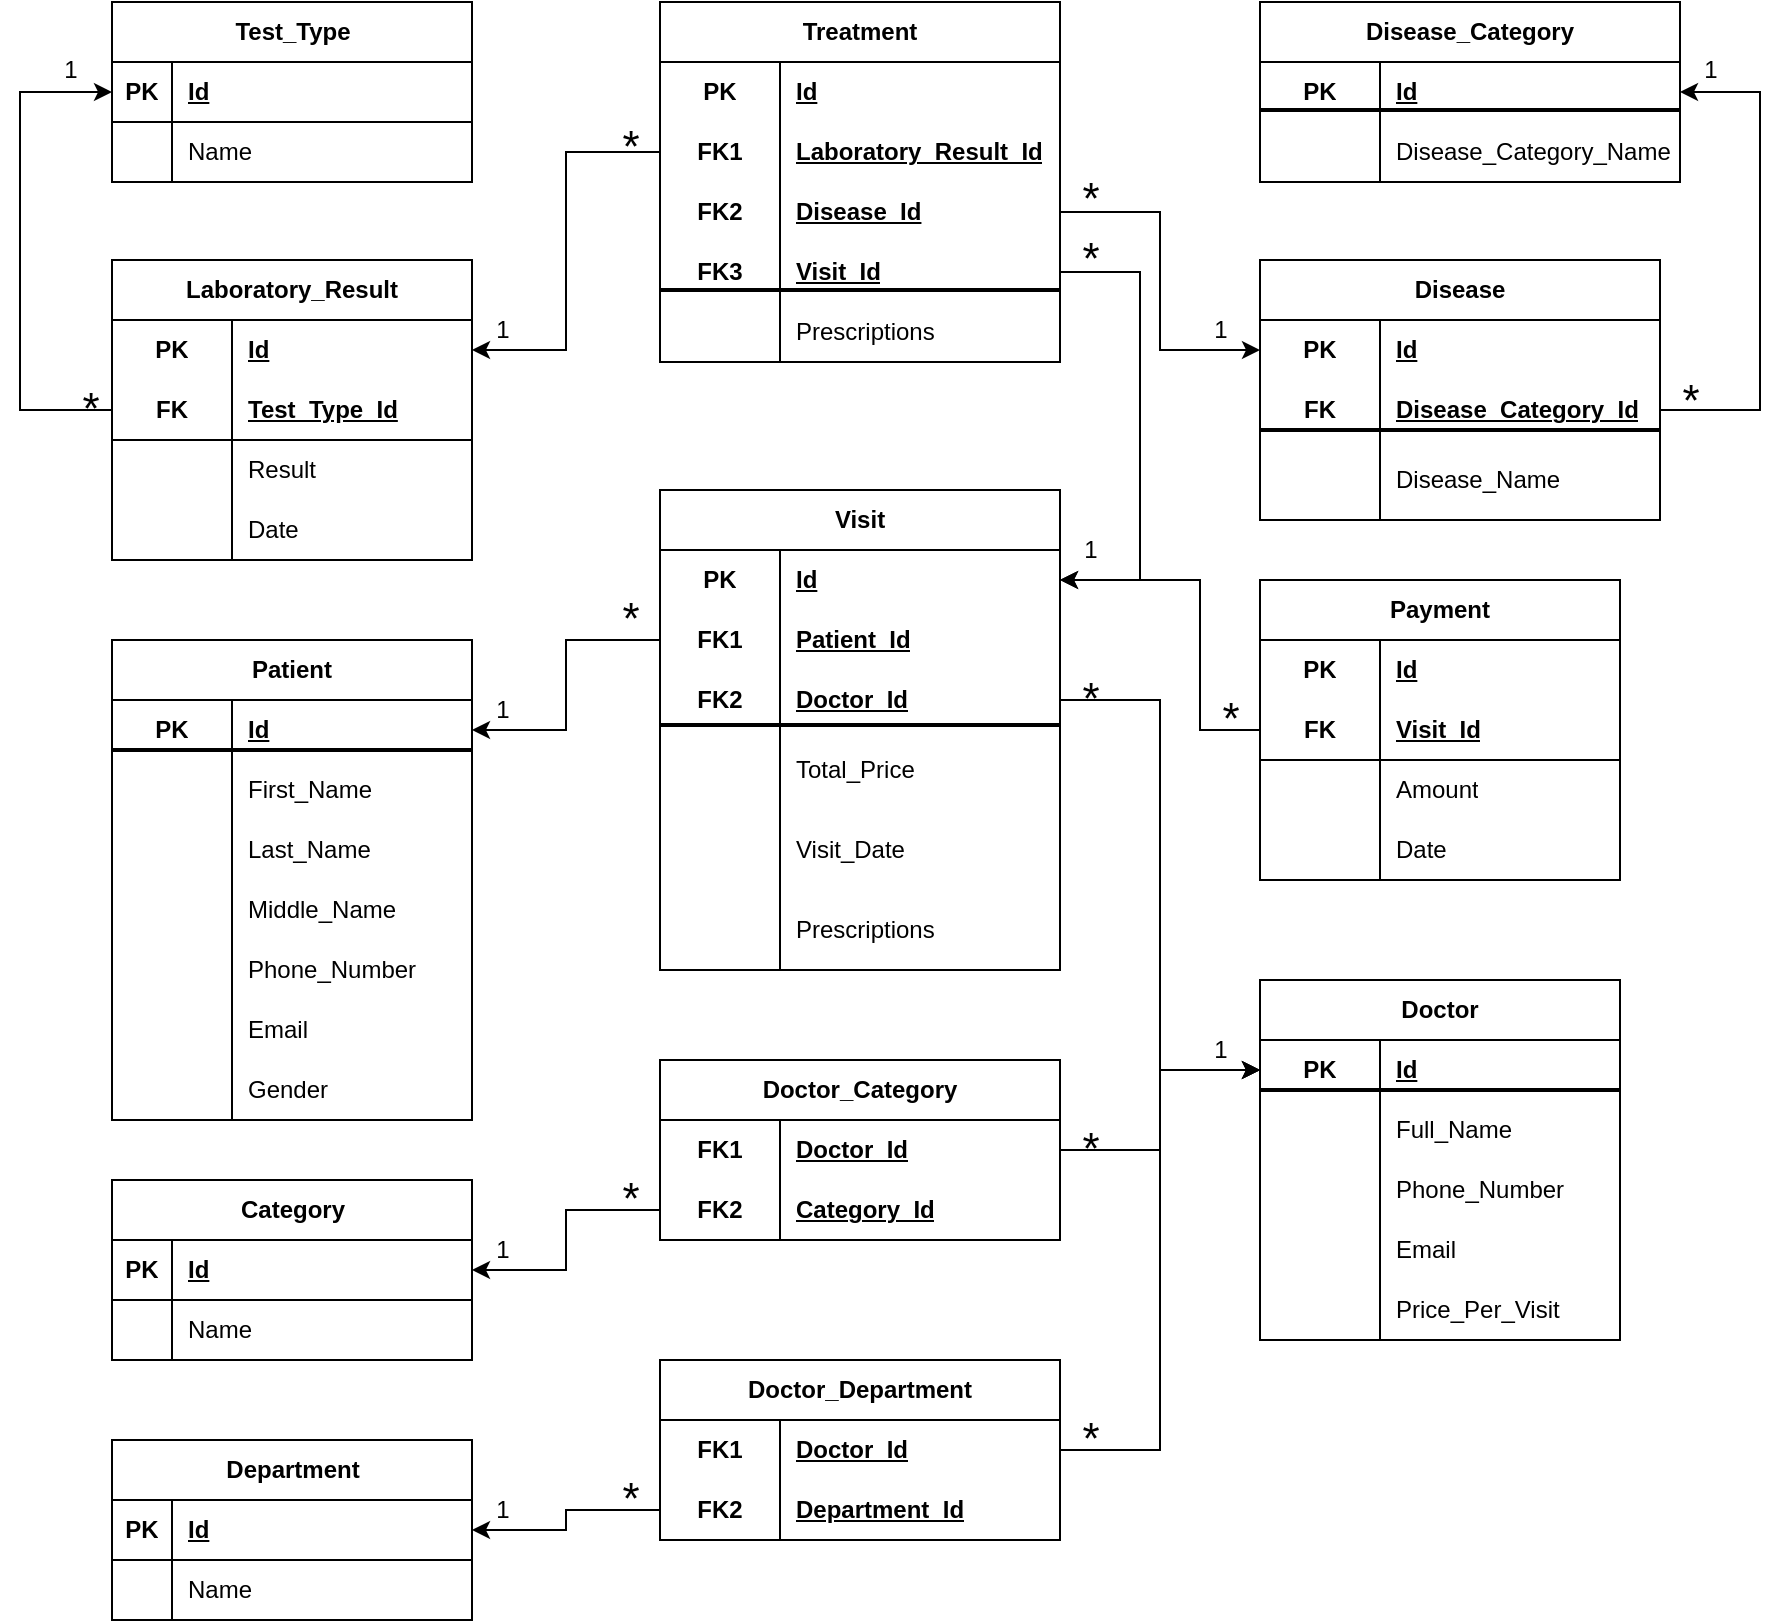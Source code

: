 <mxfile version="22.1.16" type="device">
  <diagram name="Страница — 1" id="KUDKWf_qWTUimG6PaZLU">
    <mxGraphModel dx="3794" dy="1845" grid="1" gridSize="10" guides="1" tooltips="1" connect="1" arrows="1" fold="1" page="1" pageScale="1" pageWidth="827" pageHeight="1169" math="0" shadow="0">
      <root>
        <mxCell id="0" />
        <mxCell id="1" parent="0" />
        <mxCell id="uRRx3faCDe1k_V70pbqO-13" value="Test_Type" style="shape=table;startSize=30;container=1;collapsible=1;childLayout=tableLayout;fixedRows=1;rowLines=0;fontStyle=1;align=center;resizeLast=1;html=1;" parent="1" vertex="1">
          <mxGeometry x="-1654" y="-1169" width="180" height="90" as="geometry" />
        </mxCell>
        <mxCell id="uRRx3faCDe1k_V70pbqO-14" value="" style="shape=tableRow;horizontal=0;startSize=0;swimlaneHead=0;swimlaneBody=0;fillColor=none;collapsible=0;dropTarget=0;points=[[0,0.5],[1,0.5]];portConstraint=eastwest;top=0;left=0;right=0;bottom=1;" parent="uRRx3faCDe1k_V70pbqO-13" vertex="1">
          <mxGeometry y="30" width="180" height="30" as="geometry" />
        </mxCell>
        <mxCell id="uRRx3faCDe1k_V70pbqO-15" value="PK" style="shape=partialRectangle;connectable=0;fillColor=none;top=0;left=0;bottom=0;right=0;fontStyle=1;overflow=hidden;whiteSpace=wrap;html=1;" parent="uRRx3faCDe1k_V70pbqO-14" vertex="1">
          <mxGeometry width="30" height="30" as="geometry">
            <mxRectangle width="30" height="30" as="alternateBounds" />
          </mxGeometry>
        </mxCell>
        <mxCell id="uRRx3faCDe1k_V70pbqO-16" value="Id" style="shape=partialRectangle;connectable=0;fillColor=none;top=0;left=0;bottom=0;right=0;align=left;spacingLeft=6;fontStyle=5;overflow=hidden;whiteSpace=wrap;html=1;" parent="uRRx3faCDe1k_V70pbqO-14" vertex="1">
          <mxGeometry x="30" width="150" height="30" as="geometry">
            <mxRectangle width="150" height="30" as="alternateBounds" />
          </mxGeometry>
        </mxCell>
        <mxCell id="uRRx3faCDe1k_V70pbqO-17" value="" style="shape=tableRow;horizontal=0;startSize=0;swimlaneHead=0;swimlaneBody=0;fillColor=none;collapsible=0;dropTarget=0;points=[[0,0.5],[1,0.5]];portConstraint=eastwest;top=0;left=0;right=0;bottom=0;" parent="uRRx3faCDe1k_V70pbqO-13" vertex="1">
          <mxGeometry y="60" width="180" height="30" as="geometry" />
        </mxCell>
        <mxCell id="uRRx3faCDe1k_V70pbqO-18" value="" style="shape=partialRectangle;connectable=0;fillColor=none;top=0;left=0;bottom=0;right=0;editable=1;overflow=hidden;whiteSpace=wrap;html=1;" parent="uRRx3faCDe1k_V70pbqO-17" vertex="1">
          <mxGeometry width="30" height="30" as="geometry">
            <mxRectangle width="30" height="30" as="alternateBounds" />
          </mxGeometry>
        </mxCell>
        <mxCell id="uRRx3faCDe1k_V70pbqO-19" value="Name" style="shape=partialRectangle;connectable=0;fillColor=none;top=0;left=0;bottom=0;right=0;align=left;spacingLeft=6;overflow=hidden;whiteSpace=wrap;html=1;" parent="uRRx3faCDe1k_V70pbqO-17" vertex="1">
          <mxGeometry x="30" width="150" height="30" as="geometry">
            <mxRectangle width="150" height="30" as="alternateBounds" />
          </mxGeometry>
        </mxCell>
        <mxCell id="uRRx3faCDe1k_V70pbqO-26" value="Laboratory_Result" style="shape=table;startSize=30;container=1;collapsible=1;childLayout=tableLayout;fixedRows=1;rowLines=0;fontStyle=1;align=center;resizeLast=1;html=1;whiteSpace=wrap;" parent="1" vertex="1">
          <mxGeometry x="-1654" y="-1040" width="180" height="150" as="geometry" />
        </mxCell>
        <mxCell id="uRRx3faCDe1k_V70pbqO-27" value="" style="shape=tableRow;horizontal=0;startSize=0;swimlaneHead=0;swimlaneBody=0;fillColor=none;collapsible=0;dropTarget=0;points=[[0,0.5],[1,0.5]];portConstraint=eastwest;top=0;left=0;right=0;bottom=0;html=1;" parent="uRRx3faCDe1k_V70pbqO-26" vertex="1">
          <mxGeometry y="30" width="180" height="30" as="geometry" />
        </mxCell>
        <mxCell id="uRRx3faCDe1k_V70pbqO-28" value="PK" style="shape=partialRectangle;connectable=0;fillColor=none;top=0;left=0;bottom=0;right=0;fontStyle=1;overflow=hidden;html=1;whiteSpace=wrap;" parent="uRRx3faCDe1k_V70pbqO-27" vertex="1">
          <mxGeometry width="60" height="30" as="geometry">
            <mxRectangle width="60" height="30" as="alternateBounds" />
          </mxGeometry>
        </mxCell>
        <mxCell id="uRRx3faCDe1k_V70pbqO-29" value="Id" style="shape=partialRectangle;connectable=0;fillColor=none;top=0;left=0;bottom=0;right=0;align=left;spacingLeft=6;fontStyle=5;overflow=hidden;html=1;whiteSpace=wrap;" parent="uRRx3faCDe1k_V70pbqO-27" vertex="1">
          <mxGeometry x="60" width="120" height="30" as="geometry">
            <mxRectangle width="120" height="30" as="alternateBounds" />
          </mxGeometry>
        </mxCell>
        <mxCell id="uRRx3faCDe1k_V70pbqO-30" value="" style="shape=tableRow;horizontal=0;startSize=0;swimlaneHead=0;swimlaneBody=0;fillColor=none;collapsible=0;dropTarget=0;points=[[0,0.5],[1,0.5]];portConstraint=eastwest;top=0;left=0;right=0;bottom=1;html=1;" parent="uRRx3faCDe1k_V70pbqO-26" vertex="1">
          <mxGeometry y="60" width="180" height="30" as="geometry" />
        </mxCell>
        <mxCell id="uRRx3faCDe1k_V70pbqO-31" value="FK" style="shape=partialRectangle;connectable=0;fillColor=none;top=0;left=0;bottom=0;right=0;fontStyle=1;overflow=hidden;html=1;whiteSpace=wrap;" parent="uRRx3faCDe1k_V70pbqO-30" vertex="1">
          <mxGeometry width="60" height="30" as="geometry">
            <mxRectangle width="60" height="30" as="alternateBounds" />
          </mxGeometry>
        </mxCell>
        <mxCell id="uRRx3faCDe1k_V70pbqO-32" value="Test_Type_Id" style="shape=partialRectangle;connectable=0;fillColor=none;top=0;left=0;bottom=0;right=0;align=left;spacingLeft=6;fontStyle=5;overflow=hidden;html=1;whiteSpace=wrap;" parent="uRRx3faCDe1k_V70pbqO-30" vertex="1">
          <mxGeometry x="60" width="120" height="30" as="geometry">
            <mxRectangle width="120" height="30" as="alternateBounds" />
          </mxGeometry>
        </mxCell>
        <mxCell id="uRRx3faCDe1k_V70pbqO-33" value="" style="shape=tableRow;horizontal=0;startSize=0;swimlaneHead=0;swimlaneBody=0;fillColor=none;collapsible=0;dropTarget=0;points=[[0,0.5],[1,0.5]];portConstraint=eastwest;top=0;left=0;right=0;bottom=0;html=1;" parent="uRRx3faCDe1k_V70pbqO-26" vertex="1">
          <mxGeometry y="90" width="180" height="30" as="geometry" />
        </mxCell>
        <mxCell id="uRRx3faCDe1k_V70pbqO-34" value="" style="shape=partialRectangle;connectable=0;fillColor=none;top=0;left=0;bottom=0;right=0;editable=1;overflow=hidden;html=1;whiteSpace=wrap;" parent="uRRx3faCDe1k_V70pbqO-33" vertex="1">
          <mxGeometry width="60" height="30" as="geometry">
            <mxRectangle width="60" height="30" as="alternateBounds" />
          </mxGeometry>
        </mxCell>
        <mxCell id="uRRx3faCDe1k_V70pbqO-35" value="Result" style="shape=partialRectangle;connectable=0;fillColor=none;top=0;left=0;bottom=0;right=0;align=left;spacingLeft=6;overflow=hidden;html=1;whiteSpace=wrap;" parent="uRRx3faCDe1k_V70pbqO-33" vertex="1">
          <mxGeometry x="60" width="120" height="30" as="geometry">
            <mxRectangle width="120" height="30" as="alternateBounds" />
          </mxGeometry>
        </mxCell>
        <mxCell id="uRRx3faCDe1k_V70pbqO-36" value="" style="shape=tableRow;horizontal=0;startSize=0;swimlaneHead=0;swimlaneBody=0;fillColor=none;collapsible=0;dropTarget=0;points=[[0,0.5],[1,0.5]];portConstraint=eastwest;top=0;left=0;right=0;bottom=0;html=1;" parent="uRRx3faCDe1k_V70pbqO-26" vertex="1">
          <mxGeometry y="120" width="180" height="30" as="geometry" />
        </mxCell>
        <mxCell id="uRRx3faCDe1k_V70pbqO-37" value="" style="shape=partialRectangle;connectable=0;fillColor=none;top=0;left=0;bottom=0;right=0;editable=1;overflow=hidden;html=1;whiteSpace=wrap;" parent="uRRx3faCDe1k_V70pbqO-36" vertex="1">
          <mxGeometry width="60" height="30" as="geometry">
            <mxRectangle width="60" height="30" as="alternateBounds" />
          </mxGeometry>
        </mxCell>
        <mxCell id="uRRx3faCDe1k_V70pbqO-38" value="Date" style="shape=partialRectangle;connectable=0;fillColor=none;top=0;left=0;bottom=0;right=0;align=left;spacingLeft=6;overflow=hidden;html=1;whiteSpace=wrap;" parent="uRRx3faCDe1k_V70pbqO-36" vertex="1">
          <mxGeometry x="60" width="120" height="30" as="geometry">
            <mxRectangle width="120" height="30" as="alternateBounds" />
          </mxGeometry>
        </mxCell>
        <mxCell id="fBBVNqo9kq4Y0ap0GKi9-20" value="Disease_Category" style="shape=table;startSize=30;container=1;collapsible=1;childLayout=tableLayout;fixedRows=1;rowLines=0;fontStyle=1;align=center;resizeLast=1;html=1;whiteSpace=wrap;strokeColor=#000000;" parent="1" vertex="1">
          <mxGeometry x="-1080" y="-1169" width="210" height="90" as="geometry" />
        </mxCell>
        <mxCell id="fBBVNqo9kq4Y0ap0GKi9-21" value="" style="shape=tableRow;horizontal=0;startSize=0;swimlaneHead=0;swimlaneBody=0;fillColor=none;collapsible=0;dropTarget=0;points=[[0,0.5],[1,0.5]];portConstraint=eastwest;top=0;left=0;right=0;bottom=0;html=1;" parent="fBBVNqo9kq4Y0ap0GKi9-20" vertex="1">
          <mxGeometry y="30" width="210" height="30" as="geometry" />
        </mxCell>
        <mxCell id="fBBVNqo9kq4Y0ap0GKi9-22" value="PK" style="shape=partialRectangle;connectable=0;fillColor=none;top=0;left=0;bottom=0;right=0;fontStyle=1;overflow=hidden;html=1;whiteSpace=wrap;" parent="fBBVNqo9kq4Y0ap0GKi9-21" vertex="1">
          <mxGeometry width="60" height="30" as="geometry">
            <mxRectangle width="60" height="30" as="alternateBounds" />
          </mxGeometry>
        </mxCell>
        <mxCell id="fBBVNqo9kq4Y0ap0GKi9-23" value="Id" style="shape=partialRectangle;connectable=0;fillColor=none;top=0;left=0;bottom=0;right=0;align=left;spacingLeft=6;fontStyle=5;overflow=hidden;html=1;whiteSpace=wrap;" parent="fBBVNqo9kq4Y0ap0GKi9-21" vertex="1">
          <mxGeometry x="60" width="150" height="30" as="geometry">
            <mxRectangle width="150" height="30" as="alternateBounds" />
          </mxGeometry>
        </mxCell>
        <mxCell id="fBBVNqo9kq4Y0ap0GKi9-27" value="" style="shape=tableRow;horizontal=0;startSize=0;swimlaneHead=0;swimlaneBody=0;fillColor=none;collapsible=0;dropTarget=0;points=[[0,0.5],[1,0.5]];portConstraint=eastwest;top=0;left=0;right=0;bottom=0;html=1;" parent="fBBVNqo9kq4Y0ap0GKi9-20" vertex="1">
          <mxGeometry y="60" width="210" height="30" as="geometry" />
        </mxCell>
        <mxCell id="fBBVNqo9kq4Y0ap0GKi9-28" value="" style="shape=partialRectangle;connectable=0;fillColor=none;top=0;left=0;bottom=0;right=0;editable=1;overflow=hidden;html=1;whiteSpace=wrap;" parent="fBBVNqo9kq4Y0ap0GKi9-27" vertex="1">
          <mxGeometry width="60" height="30" as="geometry">
            <mxRectangle width="60" height="30" as="alternateBounds" />
          </mxGeometry>
        </mxCell>
        <mxCell id="fBBVNqo9kq4Y0ap0GKi9-29" value="Disease_Category_Name" style="shape=partialRectangle;connectable=0;fillColor=none;top=0;left=0;bottom=0;right=0;align=left;spacingLeft=6;overflow=hidden;html=1;whiteSpace=wrap;" parent="fBBVNqo9kq4Y0ap0GKi9-27" vertex="1">
          <mxGeometry x="60" width="150" height="30" as="geometry">
            <mxRectangle width="150" height="30" as="alternateBounds" />
          </mxGeometry>
        </mxCell>
        <mxCell id="fBBVNqo9kq4Y0ap0GKi9-34" value="" style="line;strokeWidth=2;html=1;" parent="1" vertex="1">
          <mxGeometry x="-1080" y="-1120" width="210" height="10" as="geometry" />
        </mxCell>
        <mxCell id="fBBVNqo9kq4Y0ap0GKi9-35" value="Disease" style="shape=table;startSize=30;container=1;collapsible=1;childLayout=tableLayout;fixedRows=1;rowLines=0;fontStyle=1;align=center;resizeLast=1;html=1;whiteSpace=wrap;strokeColor=#000000;" parent="1" vertex="1">
          <mxGeometry x="-1080" y="-1040" width="200" height="130" as="geometry" />
        </mxCell>
        <mxCell id="fBBVNqo9kq4Y0ap0GKi9-36" value="" style="shape=tableRow;horizontal=0;startSize=0;swimlaneHead=0;swimlaneBody=0;fillColor=none;collapsible=0;dropTarget=0;points=[[0,0.5],[1,0.5]];portConstraint=eastwest;top=0;left=0;right=0;bottom=0;html=1;" parent="fBBVNqo9kq4Y0ap0GKi9-35" vertex="1">
          <mxGeometry y="30" width="200" height="30" as="geometry" />
        </mxCell>
        <mxCell id="fBBVNqo9kq4Y0ap0GKi9-37" value="PK" style="shape=partialRectangle;connectable=0;fillColor=none;top=0;left=0;bottom=0;right=0;fontStyle=1;overflow=hidden;html=1;whiteSpace=wrap;" parent="fBBVNqo9kq4Y0ap0GKi9-36" vertex="1">
          <mxGeometry width="60" height="30" as="geometry">
            <mxRectangle width="60" height="30" as="alternateBounds" />
          </mxGeometry>
        </mxCell>
        <mxCell id="fBBVNqo9kq4Y0ap0GKi9-38" value="Id" style="shape=partialRectangle;connectable=0;fillColor=none;top=0;left=0;bottom=0;right=0;align=left;spacingLeft=6;fontStyle=5;overflow=hidden;html=1;whiteSpace=wrap;" parent="fBBVNqo9kq4Y0ap0GKi9-36" vertex="1">
          <mxGeometry x="60" width="140" height="30" as="geometry">
            <mxRectangle width="140" height="30" as="alternateBounds" />
          </mxGeometry>
        </mxCell>
        <mxCell id="fBBVNqo9kq4Y0ap0GKi9-46" value="" style="shape=tableRow;horizontal=0;startSize=0;swimlaneHead=0;swimlaneBody=0;fillColor=none;collapsible=0;dropTarget=0;points=[[0,0.5],[1,0.5]];portConstraint=eastwest;top=0;left=0;right=0;bottom=0;html=1;" parent="fBBVNqo9kq4Y0ap0GKi9-35" vertex="1">
          <mxGeometry y="60" width="200" height="30" as="geometry" />
        </mxCell>
        <mxCell id="fBBVNqo9kq4Y0ap0GKi9-47" value="FK" style="shape=partialRectangle;connectable=0;fillColor=none;top=0;left=0;bottom=0;right=0;fontStyle=1;overflow=hidden;html=1;whiteSpace=wrap;" parent="fBBVNqo9kq4Y0ap0GKi9-46" vertex="1">
          <mxGeometry width="60" height="30" as="geometry">
            <mxRectangle width="60" height="30" as="alternateBounds" />
          </mxGeometry>
        </mxCell>
        <mxCell id="fBBVNqo9kq4Y0ap0GKi9-48" value="Disease_Category_Id" style="shape=partialRectangle;connectable=0;fillColor=none;top=0;left=0;bottom=0;right=0;align=left;spacingLeft=6;fontStyle=5;overflow=hidden;html=1;whiteSpace=wrap;" parent="fBBVNqo9kq4Y0ap0GKi9-46" vertex="1">
          <mxGeometry x="60" width="140" height="30" as="geometry">
            <mxRectangle width="140" height="30" as="alternateBounds" />
          </mxGeometry>
        </mxCell>
        <mxCell id="fBBVNqo9kq4Y0ap0GKi9-39" value="" style="shape=tableRow;horizontal=0;startSize=0;swimlaneHead=0;swimlaneBody=0;fillColor=none;collapsible=0;dropTarget=0;points=[[0,0.5],[1,0.5]];portConstraint=eastwest;top=0;left=0;right=0;bottom=0;html=1;" parent="fBBVNqo9kq4Y0ap0GKi9-35" vertex="1">
          <mxGeometry y="90" width="200" height="40" as="geometry" />
        </mxCell>
        <mxCell id="fBBVNqo9kq4Y0ap0GKi9-40" value="" style="shape=partialRectangle;connectable=0;fillColor=none;top=0;left=0;bottom=0;right=0;editable=1;overflow=hidden;html=1;whiteSpace=wrap;" parent="fBBVNqo9kq4Y0ap0GKi9-39" vertex="1">
          <mxGeometry width="60" height="40" as="geometry">
            <mxRectangle width="60" height="40" as="alternateBounds" />
          </mxGeometry>
        </mxCell>
        <mxCell id="fBBVNqo9kq4Y0ap0GKi9-41" value="Disease_Name" style="shape=partialRectangle;connectable=0;fillColor=none;top=0;left=0;bottom=0;right=0;align=left;spacingLeft=6;overflow=hidden;html=1;whiteSpace=wrap;" parent="fBBVNqo9kq4Y0ap0GKi9-39" vertex="1">
          <mxGeometry x="60" width="140" height="40" as="geometry">
            <mxRectangle width="140" height="40" as="alternateBounds" />
          </mxGeometry>
        </mxCell>
        <mxCell id="fBBVNqo9kq4Y0ap0GKi9-42" value="" style="line;strokeWidth=2;html=1;" parent="1" vertex="1">
          <mxGeometry x="-1080" y="-960" width="200" height="10" as="geometry" />
        </mxCell>
        <mxCell id="fBBVNqo9kq4Y0ap0GKi9-49" value="Patient" style="shape=table;startSize=30;container=1;collapsible=1;childLayout=tableLayout;fixedRows=1;rowLines=0;fontStyle=1;align=center;resizeLast=1;html=1;whiteSpace=wrap;" parent="1" vertex="1">
          <mxGeometry x="-1654" y="-850" width="180" height="240" as="geometry" />
        </mxCell>
        <mxCell id="fBBVNqo9kq4Y0ap0GKi9-50" value="" style="shape=tableRow;horizontal=0;startSize=0;swimlaneHead=0;swimlaneBody=0;fillColor=none;collapsible=0;dropTarget=0;points=[[0,0.5],[1,0.5]];portConstraint=eastwest;top=0;left=0;right=0;bottom=0;html=1;" parent="fBBVNqo9kq4Y0ap0GKi9-49" vertex="1">
          <mxGeometry y="30" width="180" height="30" as="geometry" />
        </mxCell>
        <mxCell id="fBBVNqo9kq4Y0ap0GKi9-51" value="PK" style="shape=partialRectangle;connectable=0;fillColor=none;top=0;left=0;bottom=0;right=0;fontStyle=1;overflow=hidden;html=1;whiteSpace=wrap;" parent="fBBVNqo9kq4Y0ap0GKi9-50" vertex="1">
          <mxGeometry width="60" height="30" as="geometry">
            <mxRectangle width="60" height="30" as="alternateBounds" />
          </mxGeometry>
        </mxCell>
        <mxCell id="fBBVNqo9kq4Y0ap0GKi9-52" value="Id" style="shape=partialRectangle;connectable=0;fillColor=none;top=0;left=0;bottom=0;right=0;align=left;spacingLeft=6;fontStyle=5;overflow=hidden;html=1;whiteSpace=wrap;" parent="fBBVNqo9kq4Y0ap0GKi9-50" vertex="1">
          <mxGeometry x="60" width="120" height="30" as="geometry">
            <mxRectangle width="120" height="30" as="alternateBounds" />
          </mxGeometry>
        </mxCell>
        <mxCell id="fBBVNqo9kq4Y0ap0GKi9-56" value="" style="shape=tableRow;horizontal=0;startSize=0;swimlaneHead=0;swimlaneBody=0;fillColor=none;collapsible=0;dropTarget=0;points=[[0,0.5],[1,0.5]];portConstraint=eastwest;top=0;left=0;right=0;bottom=0;html=1;" parent="fBBVNqo9kq4Y0ap0GKi9-49" vertex="1">
          <mxGeometry y="60" width="180" height="30" as="geometry" />
        </mxCell>
        <mxCell id="fBBVNqo9kq4Y0ap0GKi9-57" value="" style="shape=partialRectangle;connectable=0;fillColor=none;top=0;left=0;bottom=0;right=0;editable=1;overflow=hidden;html=1;whiteSpace=wrap;" parent="fBBVNqo9kq4Y0ap0GKi9-56" vertex="1">
          <mxGeometry width="60" height="30" as="geometry">
            <mxRectangle width="60" height="30" as="alternateBounds" />
          </mxGeometry>
        </mxCell>
        <mxCell id="fBBVNqo9kq4Y0ap0GKi9-58" value="First_Name" style="shape=partialRectangle;connectable=0;fillColor=none;top=0;left=0;bottom=0;right=0;align=left;spacingLeft=6;overflow=hidden;html=1;whiteSpace=wrap;" parent="fBBVNqo9kq4Y0ap0GKi9-56" vertex="1">
          <mxGeometry x="60" width="120" height="30" as="geometry">
            <mxRectangle width="120" height="30" as="alternateBounds" />
          </mxGeometry>
        </mxCell>
        <mxCell id="fBBVNqo9kq4Y0ap0GKi9-59" value="" style="shape=tableRow;horizontal=0;startSize=0;swimlaneHead=0;swimlaneBody=0;fillColor=none;collapsible=0;dropTarget=0;points=[[0,0.5],[1,0.5]];portConstraint=eastwest;top=0;left=0;right=0;bottom=0;html=1;" parent="fBBVNqo9kq4Y0ap0GKi9-49" vertex="1">
          <mxGeometry y="90" width="180" height="30" as="geometry" />
        </mxCell>
        <mxCell id="fBBVNqo9kq4Y0ap0GKi9-60" value="" style="shape=partialRectangle;connectable=0;fillColor=none;top=0;left=0;bottom=0;right=0;editable=1;overflow=hidden;html=1;whiteSpace=wrap;" parent="fBBVNqo9kq4Y0ap0GKi9-59" vertex="1">
          <mxGeometry width="60" height="30" as="geometry">
            <mxRectangle width="60" height="30" as="alternateBounds" />
          </mxGeometry>
        </mxCell>
        <mxCell id="fBBVNqo9kq4Y0ap0GKi9-61" value="Last_Name" style="shape=partialRectangle;connectable=0;fillColor=none;top=0;left=0;bottom=0;right=0;align=left;spacingLeft=6;overflow=hidden;html=1;whiteSpace=wrap;" parent="fBBVNqo9kq4Y0ap0GKi9-59" vertex="1">
          <mxGeometry x="60" width="120" height="30" as="geometry">
            <mxRectangle width="120" height="30" as="alternateBounds" />
          </mxGeometry>
        </mxCell>
        <mxCell id="fBBVNqo9kq4Y0ap0GKi9-62" value="" style="shape=tableRow;horizontal=0;startSize=0;swimlaneHead=0;swimlaneBody=0;fillColor=none;collapsible=0;dropTarget=0;points=[[0,0.5],[1,0.5]];portConstraint=eastwest;top=0;left=0;right=0;bottom=0;html=1;" parent="fBBVNqo9kq4Y0ap0GKi9-49" vertex="1">
          <mxGeometry y="120" width="180" height="30" as="geometry" />
        </mxCell>
        <mxCell id="fBBVNqo9kq4Y0ap0GKi9-63" value="" style="shape=partialRectangle;connectable=0;fillColor=none;top=0;left=0;bottom=0;right=0;editable=1;overflow=hidden;html=1;whiteSpace=wrap;" parent="fBBVNqo9kq4Y0ap0GKi9-62" vertex="1">
          <mxGeometry width="60" height="30" as="geometry">
            <mxRectangle width="60" height="30" as="alternateBounds" />
          </mxGeometry>
        </mxCell>
        <mxCell id="fBBVNqo9kq4Y0ap0GKi9-64" value="Middle_Name" style="shape=partialRectangle;connectable=0;fillColor=none;top=0;left=0;bottom=0;right=0;align=left;spacingLeft=6;overflow=hidden;html=1;whiteSpace=wrap;" parent="fBBVNqo9kq4Y0ap0GKi9-62" vertex="1">
          <mxGeometry x="60" width="120" height="30" as="geometry">
            <mxRectangle width="120" height="30" as="alternateBounds" />
          </mxGeometry>
        </mxCell>
        <mxCell id="fBBVNqo9kq4Y0ap0GKi9-65" value="" style="shape=tableRow;horizontal=0;startSize=0;swimlaneHead=0;swimlaneBody=0;fillColor=none;collapsible=0;dropTarget=0;points=[[0,0.5],[1,0.5]];portConstraint=eastwest;top=0;left=0;right=0;bottom=0;html=1;" parent="fBBVNqo9kq4Y0ap0GKi9-49" vertex="1">
          <mxGeometry y="150" width="180" height="30" as="geometry" />
        </mxCell>
        <mxCell id="fBBVNqo9kq4Y0ap0GKi9-66" value="" style="shape=partialRectangle;connectable=0;fillColor=none;top=0;left=0;bottom=0;right=0;editable=1;overflow=hidden;html=1;whiteSpace=wrap;" parent="fBBVNqo9kq4Y0ap0GKi9-65" vertex="1">
          <mxGeometry width="60" height="30" as="geometry">
            <mxRectangle width="60" height="30" as="alternateBounds" />
          </mxGeometry>
        </mxCell>
        <mxCell id="fBBVNqo9kq4Y0ap0GKi9-67" value="Phone_Number" style="shape=partialRectangle;connectable=0;fillColor=none;top=0;left=0;bottom=0;right=0;align=left;spacingLeft=6;overflow=hidden;html=1;whiteSpace=wrap;" parent="fBBVNqo9kq4Y0ap0GKi9-65" vertex="1">
          <mxGeometry x="60" width="120" height="30" as="geometry">
            <mxRectangle width="120" height="30" as="alternateBounds" />
          </mxGeometry>
        </mxCell>
        <mxCell id="fBBVNqo9kq4Y0ap0GKi9-68" value="" style="shape=tableRow;horizontal=0;startSize=0;swimlaneHead=0;swimlaneBody=0;fillColor=none;collapsible=0;dropTarget=0;points=[[0,0.5],[1,0.5]];portConstraint=eastwest;top=0;left=0;right=0;bottom=0;html=1;" parent="fBBVNqo9kq4Y0ap0GKi9-49" vertex="1">
          <mxGeometry y="180" width="180" height="30" as="geometry" />
        </mxCell>
        <mxCell id="fBBVNqo9kq4Y0ap0GKi9-69" value="" style="shape=partialRectangle;connectable=0;fillColor=none;top=0;left=0;bottom=0;right=0;editable=1;overflow=hidden;html=1;whiteSpace=wrap;" parent="fBBVNqo9kq4Y0ap0GKi9-68" vertex="1">
          <mxGeometry width="60" height="30" as="geometry">
            <mxRectangle width="60" height="30" as="alternateBounds" />
          </mxGeometry>
        </mxCell>
        <mxCell id="fBBVNqo9kq4Y0ap0GKi9-70" value="Email" style="shape=partialRectangle;connectable=0;fillColor=none;top=0;left=0;bottom=0;right=0;align=left;spacingLeft=6;overflow=hidden;html=1;whiteSpace=wrap;" parent="fBBVNqo9kq4Y0ap0GKi9-68" vertex="1">
          <mxGeometry x="60" width="120" height="30" as="geometry">
            <mxRectangle width="120" height="30" as="alternateBounds" />
          </mxGeometry>
        </mxCell>
        <mxCell id="fBBVNqo9kq4Y0ap0GKi9-71" value="" style="shape=tableRow;horizontal=0;startSize=0;swimlaneHead=0;swimlaneBody=0;fillColor=none;collapsible=0;dropTarget=0;points=[[0,0.5],[1,0.5]];portConstraint=eastwest;top=0;left=0;right=0;bottom=0;html=1;" parent="fBBVNqo9kq4Y0ap0GKi9-49" vertex="1">
          <mxGeometry y="210" width="180" height="30" as="geometry" />
        </mxCell>
        <mxCell id="fBBVNqo9kq4Y0ap0GKi9-72" value="" style="shape=partialRectangle;connectable=0;fillColor=none;top=0;left=0;bottom=0;right=0;editable=1;overflow=hidden;html=1;whiteSpace=wrap;" parent="fBBVNqo9kq4Y0ap0GKi9-71" vertex="1">
          <mxGeometry width="60" height="30" as="geometry">
            <mxRectangle width="60" height="30" as="alternateBounds" />
          </mxGeometry>
        </mxCell>
        <mxCell id="fBBVNqo9kq4Y0ap0GKi9-73" value="Gender" style="shape=partialRectangle;connectable=0;fillColor=none;top=0;left=0;bottom=0;right=0;align=left;spacingLeft=6;overflow=hidden;html=1;whiteSpace=wrap;" parent="fBBVNqo9kq4Y0ap0GKi9-71" vertex="1">
          <mxGeometry x="60" width="120" height="30" as="geometry">
            <mxRectangle width="120" height="30" as="alternateBounds" />
          </mxGeometry>
        </mxCell>
        <mxCell id="fBBVNqo9kq4Y0ap0GKi9-74" value="Category" style="shape=table;startSize=30;container=1;collapsible=1;childLayout=tableLayout;fixedRows=1;rowLines=0;fontStyle=1;align=center;resizeLast=1;html=1;" parent="1" vertex="1">
          <mxGeometry x="-1654" y="-580" width="180" height="90" as="geometry" />
        </mxCell>
        <mxCell id="fBBVNqo9kq4Y0ap0GKi9-75" value="" style="shape=tableRow;horizontal=0;startSize=0;swimlaneHead=0;swimlaneBody=0;fillColor=none;collapsible=0;dropTarget=0;points=[[0,0.5],[1,0.5]];portConstraint=eastwest;top=0;left=0;right=0;bottom=1;" parent="fBBVNqo9kq4Y0ap0GKi9-74" vertex="1">
          <mxGeometry y="30" width="180" height="30" as="geometry" />
        </mxCell>
        <mxCell id="fBBVNqo9kq4Y0ap0GKi9-76" value="PK" style="shape=partialRectangle;connectable=0;fillColor=none;top=0;left=0;bottom=0;right=0;fontStyle=1;overflow=hidden;whiteSpace=wrap;html=1;" parent="fBBVNqo9kq4Y0ap0GKi9-75" vertex="1">
          <mxGeometry width="30" height="30" as="geometry">
            <mxRectangle width="30" height="30" as="alternateBounds" />
          </mxGeometry>
        </mxCell>
        <mxCell id="fBBVNqo9kq4Y0ap0GKi9-77" value="Id" style="shape=partialRectangle;connectable=0;fillColor=none;top=0;left=0;bottom=0;right=0;align=left;spacingLeft=6;fontStyle=5;overflow=hidden;whiteSpace=wrap;html=1;" parent="fBBVNqo9kq4Y0ap0GKi9-75" vertex="1">
          <mxGeometry x="30" width="150" height="30" as="geometry">
            <mxRectangle width="150" height="30" as="alternateBounds" />
          </mxGeometry>
        </mxCell>
        <mxCell id="fBBVNqo9kq4Y0ap0GKi9-78" value="" style="shape=tableRow;horizontal=0;startSize=0;swimlaneHead=0;swimlaneBody=0;fillColor=none;collapsible=0;dropTarget=0;points=[[0,0.5],[1,0.5]];portConstraint=eastwest;top=0;left=0;right=0;bottom=0;" parent="fBBVNqo9kq4Y0ap0GKi9-74" vertex="1">
          <mxGeometry y="60" width="180" height="30" as="geometry" />
        </mxCell>
        <mxCell id="fBBVNqo9kq4Y0ap0GKi9-79" value="" style="shape=partialRectangle;connectable=0;fillColor=none;top=0;left=0;bottom=0;right=0;editable=1;overflow=hidden;whiteSpace=wrap;html=1;" parent="fBBVNqo9kq4Y0ap0GKi9-78" vertex="1">
          <mxGeometry width="30" height="30" as="geometry">
            <mxRectangle width="30" height="30" as="alternateBounds" />
          </mxGeometry>
        </mxCell>
        <mxCell id="fBBVNqo9kq4Y0ap0GKi9-80" value="Name" style="shape=partialRectangle;connectable=0;fillColor=none;top=0;left=0;bottom=0;right=0;align=left;spacingLeft=6;overflow=hidden;whiteSpace=wrap;html=1;" parent="fBBVNqo9kq4Y0ap0GKi9-78" vertex="1">
          <mxGeometry x="30" width="150" height="30" as="geometry">
            <mxRectangle width="150" height="30" as="alternateBounds" />
          </mxGeometry>
        </mxCell>
        <mxCell id="fBBVNqo9kq4Y0ap0GKi9-81" value="Department" style="shape=table;startSize=30;container=1;collapsible=1;childLayout=tableLayout;fixedRows=1;rowLines=0;fontStyle=1;align=center;resizeLast=1;html=1;" parent="1" vertex="1">
          <mxGeometry x="-1654" y="-450" width="180" height="90" as="geometry" />
        </mxCell>
        <mxCell id="fBBVNqo9kq4Y0ap0GKi9-82" value="" style="shape=tableRow;horizontal=0;startSize=0;swimlaneHead=0;swimlaneBody=0;fillColor=none;collapsible=0;dropTarget=0;points=[[0,0.5],[1,0.5]];portConstraint=eastwest;top=0;left=0;right=0;bottom=1;" parent="fBBVNqo9kq4Y0ap0GKi9-81" vertex="1">
          <mxGeometry y="30" width="180" height="30" as="geometry" />
        </mxCell>
        <mxCell id="fBBVNqo9kq4Y0ap0GKi9-83" value="PK" style="shape=partialRectangle;connectable=0;fillColor=none;top=0;left=0;bottom=0;right=0;fontStyle=1;overflow=hidden;whiteSpace=wrap;html=1;" parent="fBBVNqo9kq4Y0ap0GKi9-82" vertex="1">
          <mxGeometry width="30" height="30" as="geometry">
            <mxRectangle width="30" height="30" as="alternateBounds" />
          </mxGeometry>
        </mxCell>
        <mxCell id="fBBVNqo9kq4Y0ap0GKi9-84" value="Id" style="shape=partialRectangle;connectable=0;fillColor=none;top=0;left=0;bottom=0;right=0;align=left;spacingLeft=6;fontStyle=5;overflow=hidden;whiteSpace=wrap;html=1;" parent="fBBVNqo9kq4Y0ap0GKi9-82" vertex="1">
          <mxGeometry x="30" width="150" height="30" as="geometry">
            <mxRectangle width="150" height="30" as="alternateBounds" />
          </mxGeometry>
        </mxCell>
        <mxCell id="fBBVNqo9kq4Y0ap0GKi9-85" value="" style="shape=tableRow;horizontal=0;startSize=0;swimlaneHead=0;swimlaneBody=0;fillColor=none;collapsible=0;dropTarget=0;points=[[0,0.5],[1,0.5]];portConstraint=eastwest;top=0;left=0;right=0;bottom=0;" parent="fBBVNqo9kq4Y0ap0GKi9-81" vertex="1">
          <mxGeometry y="60" width="180" height="30" as="geometry" />
        </mxCell>
        <mxCell id="fBBVNqo9kq4Y0ap0GKi9-86" value="" style="shape=partialRectangle;connectable=0;fillColor=none;top=0;left=0;bottom=0;right=0;editable=1;overflow=hidden;whiteSpace=wrap;html=1;" parent="fBBVNqo9kq4Y0ap0GKi9-85" vertex="1">
          <mxGeometry width="30" height="30" as="geometry">
            <mxRectangle width="30" height="30" as="alternateBounds" />
          </mxGeometry>
        </mxCell>
        <mxCell id="fBBVNqo9kq4Y0ap0GKi9-87" value="Name" style="shape=partialRectangle;connectable=0;fillColor=none;top=0;left=0;bottom=0;right=0;align=left;spacingLeft=6;overflow=hidden;whiteSpace=wrap;html=1;" parent="fBBVNqo9kq4Y0ap0GKi9-85" vertex="1">
          <mxGeometry x="30" width="150" height="30" as="geometry">
            <mxRectangle width="150" height="30" as="alternateBounds" />
          </mxGeometry>
        </mxCell>
        <mxCell id="fBBVNqo9kq4Y0ap0GKi9-88" value="Doctor" style="shape=table;startSize=30;container=1;collapsible=1;childLayout=tableLayout;fixedRows=1;rowLines=0;fontStyle=1;align=center;resizeLast=1;html=1;whiteSpace=wrap;" parent="1" vertex="1">
          <mxGeometry x="-1080" y="-680" width="180" height="180" as="geometry" />
        </mxCell>
        <mxCell id="fBBVNqo9kq4Y0ap0GKi9-89" value="" style="shape=tableRow;horizontal=0;startSize=0;swimlaneHead=0;swimlaneBody=0;fillColor=none;collapsible=0;dropTarget=0;points=[[0,0.5],[1,0.5]];portConstraint=eastwest;top=0;left=0;right=0;bottom=0;html=1;" parent="fBBVNqo9kq4Y0ap0GKi9-88" vertex="1">
          <mxGeometry y="30" width="180" height="30" as="geometry" />
        </mxCell>
        <mxCell id="fBBVNqo9kq4Y0ap0GKi9-90" value="PK" style="shape=partialRectangle;connectable=0;fillColor=none;top=0;left=0;bottom=0;right=0;fontStyle=1;overflow=hidden;html=1;whiteSpace=wrap;" parent="fBBVNqo9kq4Y0ap0GKi9-89" vertex="1">
          <mxGeometry width="60" height="30" as="geometry">
            <mxRectangle width="60" height="30" as="alternateBounds" />
          </mxGeometry>
        </mxCell>
        <mxCell id="fBBVNqo9kq4Y0ap0GKi9-91" value="Id" style="shape=partialRectangle;connectable=0;fillColor=none;top=0;left=0;bottom=0;right=0;align=left;spacingLeft=6;fontStyle=5;overflow=hidden;html=1;whiteSpace=wrap;" parent="fBBVNqo9kq4Y0ap0GKi9-89" vertex="1">
          <mxGeometry x="60" width="120" height="30" as="geometry">
            <mxRectangle width="120" height="30" as="alternateBounds" />
          </mxGeometry>
        </mxCell>
        <mxCell id="fBBVNqo9kq4Y0ap0GKi9-92" value="" style="shape=tableRow;horizontal=0;startSize=0;swimlaneHead=0;swimlaneBody=0;fillColor=none;collapsible=0;dropTarget=0;points=[[0,0.5],[1,0.5]];portConstraint=eastwest;top=0;left=0;right=0;bottom=0;html=1;" parent="fBBVNqo9kq4Y0ap0GKi9-88" vertex="1">
          <mxGeometry y="60" width="180" height="30" as="geometry" />
        </mxCell>
        <mxCell id="fBBVNqo9kq4Y0ap0GKi9-93" value="" style="shape=partialRectangle;connectable=0;fillColor=none;top=0;left=0;bottom=0;right=0;editable=1;overflow=hidden;html=1;whiteSpace=wrap;" parent="fBBVNqo9kq4Y0ap0GKi9-92" vertex="1">
          <mxGeometry width="60" height="30" as="geometry">
            <mxRectangle width="60" height="30" as="alternateBounds" />
          </mxGeometry>
        </mxCell>
        <mxCell id="fBBVNqo9kq4Y0ap0GKi9-94" value="Full_Name" style="shape=partialRectangle;connectable=0;fillColor=none;top=0;left=0;bottom=0;right=0;align=left;spacingLeft=6;overflow=hidden;html=1;whiteSpace=wrap;" parent="fBBVNqo9kq4Y0ap0GKi9-92" vertex="1">
          <mxGeometry x="60" width="120" height="30" as="geometry">
            <mxRectangle width="120" height="30" as="alternateBounds" />
          </mxGeometry>
        </mxCell>
        <mxCell id="fBBVNqo9kq4Y0ap0GKi9-101" value="" style="shape=tableRow;horizontal=0;startSize=0;swimlaneHead=0;swimlaneBody=0;fillColor=none;collapsible=0;dropTarget=0;points=[[0,0.5],[1,0.5]];portConstraint=eastwest;top=0;left=0;right=0;bottom=0;html=1;" parent="fBBVNqo9kq4Y0ap0GKi9-88" vertex="1">
          <mxGeometry y="90" width="180" height="30" as="geometry" />
        </mxCell>
        <mxCell id="fBBVNqo9kq4Y0ap0GKi9-102" value="" style="shape=partialRectangle;connectable=0;fillColor=none;top=0;left=0;bottom=0;right=0;editable=1;overflow=hidden;html=1;whiteSpace=wrap;" parent="fBBVNqo9kq4Y0ap0GKi9-101" vertex="1">
          <mxGeometry width="60" height="30" as="geometry">
            <mxRectangle width="60" height="30" as="alternateBounds" />
          </mxGeometry>
        </mxCell>
        <mxCell id="fBBVNqo9kq4Y0ap0GKi9-103" value="Phone_Number" style="shape=partialRectangle;connectable=0;fillColor=none;top=0;left=0;bottom=0;right=0;align=left;spacingLeft=6;overflow=hidden;html=1;whiteSpace=wrap;" parent="fBBVNqo9kq4Y0ap0GKi9-101" vertex="1">
          <mxGeometry x="60" width="120" height="30" as="geometry">
            <mxRectangle width="120" height="30" as="alternateBounds" />
          </mxGeometry>
        </mxCell>
        <mxCell id="fBBVNqo9kq4Y0ap0GKi9-104" value="" style="shape=tableRow;horizontal=0;startSize=0;swimlaneHead=0;swimlaneBody=0;fillColor=none;collapsible=0;dropTarget=0;points=[[0,0.5],[1,0.5]];portConstraint=eastwest;top=0;left=0;right=0;bottom=0;html=1;" parent="fBBVNqo9kq4Y0ap0GKi9-88" vertex="1">
          <mxGeometry y="120" width="180" height="30" as="geometry" />
        </mxCell>
        <mxCell id="fBBVNqo9kq4Y0ap0GKi9-105" value="" style="shape=partialRectangle;connectable=0;fillColor=none;top=0;left=0;bottom=0;right=0;editable=1;overflow=hidden;html=1;whiteSpace=wrap;" parent="fBBVNqo9kq4Y0ap0GKi9-104" vertex="1">
          <mxGeometry width="60" height="30" as="geometry">
            <mxRectangle width="60" height="30" as="alternateBounds" />
          </mxGeometry>
        </mxCell>
        <mxCell id="fBBVNqo9kq4Y0ap0GKi9-106" value="Email" style="shape=partialRectangle;connectable=0;fillColor=none;top=0;left=0;bottom=0;right=0;align=left;spacingLeft=6;overflow=hidden;html=1;whiteSpace=wrap;" parent="fBBVNqo9kq4Y0ap0GKi9-104" vertex="1">
          <mxGeometry x="60" width="120" height="30" as="geometry">
            <mxRectangle width="120" height="30" as="alternateBounds" />
          </mxGeometry>
        </mxCell>
        <mxCell id="fBBVNqo9kq4Y0ap0GKi9-107" value="" style="shape=tableRow;horizontal=0;startSize=0;swimlaneHead=0;swimlaneBody=0;fillColor=none;collapsible=0;dropTarget=0;points=[[0,0.5],[1,0.5]];portConstraint=eastwest;top=0;left=0;right=0;bottom=0;html=1;" parent="fBBVNqo9kq4Y0ap0GKi9-88" vertex="1">
          <mxGeometry y="150" width="180" height="30" as="geometry" />
        </mxCell>
        <mxCell id="fBBVNqo9kq4Y0ap0GKi9-108" value="" style="shape=partialRectangle;connectable=0;fillColor=none;top=0;left=0;bottom=0;right=0;editable=1;overflow=hidden;html=1;whiteSpace=wrap;" parent="fBBVNqo9kq4Y0ap0GKi9-107" vertex="1">
          <mxGeometry width="60" height="30" as="geometry">
            <mxRectangle width="60" height="30" as="alternateBounds" />
          </mxGeometry>
        </mxCell>
        <mxCell id="fBBVNqo9kq4Y0ap0GKi9-109" value="Price_Per_Visit" style="shape=partialRectangle;connectable=0;fillColor=none;top=0;left=0;bottom=0;right=0;align=left;spacingLeft=6;overflow=hidden;html=1;whiteSpace=wrap;" parent="fBBVNqo9kq4Y0ap0GKi9-107" vertex="1">
          <mxGeometry x="60" width="120" height="30" as="geometry">
            <mxRectangle width="120" height="30" as="alternateBounds" />
          </mxGeometry>
        </mxCell>
        <mxCell id="fBBVNqo9kq4Y0ap0GKi9-110" value="Doctor_Category" style="shape=table;startSize=30;container=1;collapsible=1;childLayout=tableLayout;fixedRows=1;rowLines=0;fontStyle=1;align=center;resizeLast=1;html=1;whiteSpace=wrap;strokeColor=#000000;" parent="1" vertex="1">
          <mxGeometry x="-1380" y="-640" width="200" height="90" as="geometry" />
        </mxCell>
        <mxCell id="fBBVNqo9kq4Y0ap0GKi9-111" value="" style="shape=tableRow;horizontal=0;startSize=0;swimlaneHead=0;swimlaneBody=0;fillColor=none;collapsible=0;dropTarget=0;points=[[0,0.5],[1,0.5]];portConstraint=eastwest;top=0;left=0;right=0;bottom=0;html=1;" parent="fBBVNqo9kq4Y0ap0GKi9-110" vertex="1">
          <mxGeometry y="30" width="200" height="30" as="geometry" />
        </mxCell>
        <mxCell id="fBBVNqo9kq4Y0ap0GKi9-112" value="FK1" style="shape=partialRectangle;connectable=0;fillColor=none;top=0;left=0;bottom=0;right=0;fontStyle=1;overflow=hidden;html=1;whiteSpace=wrap;" parent="fBBVNqo9kq4Y0ap0GKi9-111" vertex="1">
          <mxGeometry width="60" height="30" as="geometry">
            <mxRectangle width="60" height="30" as="alternateBounds" />
          </mxGeometry>
        </mxCell>
        <mxCell id="fBBVNqo9kq4Y0ap0GKi9-113" value="Doctor_Id" style="shape=partialRectangle;connectable=0;fillColor=none;top=0;left=0;bottom=0;right=0;align=left;spacingLeft=6;fontStyle=5;overflow=hidden;html=1;whiteSpace=wrap;" parent="fBBVNqo9kq4Y0ap0GKi9-111" vertex="1">
          <mxGeometry x="60" width="140" height="30" as="geometry">
            <mxRectangle width="140" height="30" as="alternateBounds" />
          </mxGeometry>
        </mxCell>
        <mxCell id="fBBVNqo9kq4Y0ap0GKi9-114" value="" style="shape=tableRow;horizontal=0;startSize=0;swimlaneHead=0;swimlaneBody=0;fillColor=none;collapsible=0;dropTarget=0;points=[[0,0.5],[1,0.5]];portConstraint=eastwest;top=0;left=0;right=0;bottom=0;html=1;" parent="fBBVNqo9kq4Y0ap0GKi9-110" vertex="1">
          <mxGeometry y="60" width="200" height="30" as="geometry" />
        </mxCell>
        <mxCell id="fBBVNqo9kq4Y0ap0GKi9-115" value="FK2" style="shape=partialRectangle;connectable=0;fillColor=none;top=0;left=0;bottom=0;right=0;fontStyle=1;overflow=hidden;html=1;whiteSpace=wrap;" parent="fBBVNqo9kq4Y0ap0GKi9-114" vertex="1">
          <mxGeometry width="60" height="30" as="geometry">
            <mxRectangle width="60" height="30" as="alternateBounds" />
          </mxGeometry>
        </mxCell>
        <mxCell id="fBBVNqo9kq4Y0ap0GKi9-116" value="Category_Id" style="shape=partialRectangle;connectable=0;fillColor=none;top=0;left=0;bottom=0;right=0;align=left;spacingLeft=6;fontStyle=5;overflow=hidden;html=1;whiteSpace=wrap;" parent="fBBVNqo9kq4Y0ap0GKi9-114" vertex="1">
          <mxGeometry x="60" width="140" height="30" as="geometry">
            <mxRectangle width="140" height="30" as="alternateBounds" />
          </mxGeometry>
        </mxCell>
        <mxCell id="fBBVNqo9kq4Y0ap0GKi9-120" value="Doctor_Department" style="shape=table;startSize=30;container=1;collapsible=1;childLayout=tableLayout;fixedRows=1;rowLines=0;fontStyle=1;align=center;resizeLast=1;html=1;whiteSpace=wrap;strokeColor=#000000;" parent="1" vertex="1">
          <mxGeometry x="-1380" y="-490" width="200" height="90" as="geometry" />
        </mxCell>
        <mxCell id="fBBVNqo9kq4Y0ap0GKi9-121" value="" style="shape=tableRow;horizontal=0;startSize=0;swimlaneHead=0;swimlaneBody=0;fillColor=none;collapsible=0;dropTarget=0;points=[[0,0.5],[1,0.5]];portConstraint=eastwest;top=0;left=0;right=0;bottom=0;html=1;" parent="fBBVNqo9kq4Y0ap0GKi9-120" vertex="1">
          <mxGeometry y="30" width="200" height="30" as="geometry" />
        </mxCell>
        <mxCell id="fBBVNqo9kq4Y0ap0GKi9-122" value="FK1" style="shape=partialRectangle;connectable=0;fillColor=none;top=0;left=0;bottom=0;right=0;fontStyle=1;overflow=hidden;html=1;whiteSpace=wrap;" parent="fBBVNqo9kq4Y0ap0GKi9-121" vertex="1">
          <mxGeometry width="60" height="30" as="geometry">
            <mxRectangle width="60" height="30" as="alternateBounds" />
          </mxGeometry>
        </mxCell>
        <mxCell id="fBBVNqo9kq4Y0ap0GKi9-123" value="Doctor_Id" style="shape=partialRectangle;connectable=0;fillColor=none;top=0;left=0;bottom=0;right=0;align=left;spacingLeft=6;fontStyle=5;overflow=hidden;html=1;whiteSpace=wrap;" parent="fBBVNqo9kq4Y0ap0GKi9-121" vertex="1">
          <mxGeometry x="60" width="140" height="30" as="geometry">
            <mxRectangle width="140" height="30" as="alternateBounds" />
          </mxGeometry>
        </mxCell>
        <mxCell id="fBBVNqo9kq4Y0ap0GKi9-124" value="" style="shape=tableRow;horizontal=0;startSize=0;swimlaneHead=0;swimlaneBody=0;fillColor=none;collapsible=0;dropTarget=0;points=[[0,0.5],[1,0.5]];portConstraint=eastwest;top=0;left=0;right=0;bottom=0;html=1;" parent="fBBVNqo9kq4Y0ap0GKi9-120" vertex="1">
          <mxGeometry y="60" width="200" height="30" as="geometry" />
        </mxCell>
        <mxCell id="fBBVNqo9kq4Y0ap0GKi9-125" value="FK2" style="shape=partialRectangle;connectable=0;fillColor=none;top=0;left=0;bottom=0;right=0;fontStyle=1;overflow=hidden;html=1;whiteSpace=wrap;" parent="fBBVNqo9kq4Y0ap0GKi9-124" vertex="1">
          <mxGeometry width="60" height="30" as="geometry">
            <mxRectangle width="60" height="30" as="alternateBounds" />
          </mxGeometry>
        </mxCell>
        <mxCell id="fBBVNqo9kq4Y0ap0GKi9-126" value="Department_Id" style="shape=partialRectangle;connectable=0;fillColor=none;top=0;left=0;bottom=0;right=0;align=left;spacingLeft=6;fontStyle=5;overflow=hidden;html=1;whiteSpace=wrap;" parent="fBBVNqo9kq4Y0ap0GKi9-124" vertex="1">
          <mxGeometry x="60" width="140" height="30" as="geometry">
            <mxRectangle width="140" height="30" as="alternateBounds" />
          </mxGeometry>
        </mxCell>
        <mxCell id="KSSdv7lumRU_3KqX9-yC-1" value="Visit" style="shape=table;startSize=30;container=1;collapsible=1;childLayout=tableLayout;fixedRows=1;rowLines=0;fontStyle=1;align=center;resizeLast=1;html=1;whiteSpace=wrap;strokeColor=#000000;" vertex="1" parent="1">
          <mxGeometry x="-1380" y="-925" width="200" height="240" as="geometry" />
        </mxCell>
        <mxCell id="KSSdv7lumRU_3KqX9-yC-2" value="" style="shape=tableRow;horizontal=0;startSize=0;swimlaneHead=0;swimlaneBody=0;fillColor=none;collapsible=0;dropTarget=0;points=[[0,0.5],[1,0.5]];portConstraint=eastwest;top=0;left=0;right=0;bottom=0;html=1;" vertex="1" parent="KSSdv7lumRU_3KqX9-yC-1">
          <mxGeometry y="30" width="200" height="30" as="geometry" />
        </mxCell>
        <mxCell id="KSSdv7lumRU_3KqX9-yC-3" value="PK" style="shape=partialRectangle;connectable=0;fillColor=none;top=0;left=0;bottom=0;right=0;fontStyle=1;overflow=hidden;html=1;whiteSpace=wrap;" vertex="1" parent="KSSdv7lumRU_3KqX9-yC-2">
          <mxGeometry width="60" height="30" as="geometry">
            <mxRectangle width="60" height="30" as="alternateBounds" />
          </mxGeometry>
        </mxCell>
        <mxCell id="KSSdv7lumRU_3KqX9-yC-4" value="Id" style="shape=partialRectangle;connectable=0;fillColor=none;top=0;left=0;bottom=0;right=0;align=left;spacingLeft=6;fontStyle=5;overflow=hidden;html=1;whiteSpace=wrap;" vertex="1" parent="KSSdv7lumRU_3KqX9-yC-2">
          <mxGeometry x="60" width="140" height="30" as="geometry">
            <mxRectangle width="140" height="30" as="alternateBounds" />
          </mxGeometry>
        </mxCell>
        <mxCell id="KSSdv7lumRU_3KqX9-yC-5" value="" style="shape=tableRow;horizontal=0;startSize=0;swimlaneHead=0;swimlaneBody=0;fillColor=none;collapsible=0;dropTarget=0;points=[[0,0.5],[1,0.5]];portConstraint=eastwest;top=0;left=0;right=0;bottom=0;html=1;" vertex="1" parent="KSSdv7lumRU_3KqX9-yC-1">
          <mxGeometry y="60" width="200" height="30" as="geometry" />
        </mxCell>
        <mxCell id="KSSdv7lumRU_3KqX9-yC-6" value="FK1" style="shape=partialRectangle;connectable=0;fillColor=none;top=0;left=0;bottom=0;right=0;fontStyle=1;overflow=hidden;html=1;whiteSpace=wrap;" vertex="1" parent="KSSdv7lumRU_3KqX9-yC-5">
          <mxGeometry width="60" height="30" as="geometry">
            <mxRectangle width="60" height="30" as="alternateBounds" />
          </mxGeometry>
        </mxCell>
        <mxCell id="KSSdv7lumRU_3KqX9-yC-7" value="Patient_Id" style="shape=partialRectangle;connectable=0;fillColor=none;top=0;left=0;bottom=0;right=0;align=left;spacingLeft=6;fontStyle=5;overflow=hidden;html=1;whiteSpace=wrap;" vertex="1" parent="KSSdv7lumRU_3KqX9-yC-5">
          <mxGeometry x="60" width="140" height="30" as="geometry">
            <mxRectangle width="140" height="30" as="alternateBounds" />
          </mxGeometry>
        </mxCell>
        <mxCell id="KSSdv7lumRU_3KqX9-yC-12" value="" style="shape=tableRow;horizontal=0;startSize=0;swimlaneHead=0;swimlaneBody=0;fillColor=none;collapsible=0;dropTarget=0;points=[[0,0.5],[1,0.5]];portConstraint=eastwest;top=0;left=0;right=0;bottom=0;html=1;" vertex="1" parent="KSSdv7lumRU_3KqX9-yC-1">
          <mxGeometry y="90" width="200" height="30" as="geometry" />
        </mxCell>
        <mxCell id="KSSdv7lumRU_3KqX9-yC-13" value="FK2" style="shape=partialRectangle;connectable=0;fillColor=none;top=0;left=0;bottom=0;right=0;fontStyle=1;overflow=hidden;html=1;whiteSpace=wrap;" vertex="1" parent="KSSdv7lumRU_3KqX9-yC-12">
          <mxGeometry width="60" height="30" as="geometry">
            <mxRectangle width="60" height="30" as="alternateBounds" />
          </mxGeometry>
        </mxCell>
        <mxCell id="KSSdv7lumRU_3KqX9-yC-14" value="Doctor_Id" style="shape=partialRectangle;connectable=0;fillColor=none;top=0;left=0;bottom=0;right=0;align=left;spacingLeft=6;fontStyle=5;overflow=hidden;html=1;whiteSpace=wrap;" vertex="1" parent="KSSdv7lumRU_3KqX9-yC-12">
          <mxGeometry x="60" width="140" height="30" as="geometry">
            <mxRectangle width="140" height="30" as="alternateBounds" />
          </mxGeometry>
        </mxCell>
        <mxCell id="KSSdv7lumRU_3KqX9-yC-8" value="" style="shape=tableRow;horizontal=0;startSize=0;swimlaneHead=0;swimlaneBody=0;fillColor=none;collapsible=0;dropTarget=0;points=[[0,0.5],[1,0.5]];portConstraint=eastwest;top=0;left=0;right=0;bottom=0;html=1;" vertex="1" parent="KSSdv7lumRU_3KqX9-yC-1">
          <mxGeometry y="120" width="200" height="40" as="geometry" />
        </mxCell>
        <mxCell id="KSSdv7lumRU_3KqX9-yC-9" value="" style="shape=partialRectangle;connectable=0;fillColor=none;top=0;left=0;bottom=0;right=0;editable=1;overflow=hidden;html=1;whiteSpace=wrap;" vertex="1" parent="KSSdv7lumRU_3KqX9-yC-8">
          <mxGeometry width="60" height="40" as="geometry">
            <mxRectangle width="60" height="40" as="alternateBounds" />
          </mxGeometry>
        </mxCell>
        <mxCell id="KSSdv7lumRU_3KqX9-yC-10" value="Total_Price" style="shape=partialRectangle;connectable=0;fillColor=none;top=0;left=0;bottom=0;right=0;align=left;spacingLeft=6;overflow=hidden;html=1;whiteSpace=wrap;" vertex="1" parent="KSSdv7lumRU_3KqX9-yC-8">
          <mxGeometry x="60" width="140" height="40" as="geometry">
            <mxRectangle width="140" height="40" as="alternateBounds" />
          </mxGeometry>
        </mxCell>
        <mxCell id="KSSdv7lumRU_3KqX9-yC-15" value="" style="shape=tableRow;horizontal=0;startSize=0;swimlaneHead=0;swimlaneBody=0;fillColor=none;collapsible=0;dropTarget=0;points=[[0,0.5],[1,0.5]];portConstraint=eastwest;top=0;left=0;right=0;bottom=0;html=1;" vertex="1" parent="KSSdv7lumRU_3KqX9-yC-1">
          <mxGeometry y="160" width="200" height="40" as="geometry" />
        </mxCell>
        <mxCell id="KSSdv7lumRU_3KqX9-yC-16" value="" style="shape=partialRectangle;connectable=0;fillColor=none;top=0;left=0;bottom=0;right=0;editable=1;overflow=hidden;html=1;whiteSpace=wrap;" vertex="1" parent="KSSdv7lumRU_3KqX9-yC-15">
          <mxGeometry width="60" height="40" as="geometry">
            <mxRectangle width="60" height="40" as="alternateBounds" />
          </mxGeometry>
        </mxCell>
        <mxCell id="KSSdv7lumRU_3KqX9-yC-17" value="Visit_Date" style="shape=partialRectangle;connectable=0;fillColor=none;top=0;left=0;bottom=0;right=0;align=left;spacingLeft=6;overflow=hidden;html=1;whiteSpace=wrap;" vertex="1" parent="KSSdv7lumRU_3KqX9-yC-15">
          <mxGeometry x="60" width="140" height="40" as="geometry">
            <mxRectangle width="140" height="40" as="alternateBounds" />
          </mxGeometry>
        </mxCell>
        <mxCell id="KSSdv7lumRU_3KqX9-yC-18" value="" style="shape=tableRow;horizontal=0;startSize=0;swimlaneHead=0;swimlaneBody=0;fillColor=none;collapsible=0;dropTarget=0;points=[[0,0.5],[1,0.5]];portConstraint=eastwest;top=0;left=0;right=0;bottom=0;html=1;" vertex="1" parent="KSSdv7lumRU_3KqX9-yC-1">
          <mxGeometry y="200" width="200" height="40" as="geometry" />
        </mxCell>
        <mxCell id="KSSdv7lumRU_3KqX9-yC-19" value="" style="shape=partialRectangle;connectable=0;fillColor=none;top=0;left=0;bottom=0;right=0;editable=1;overflow=hidden;html=1;whiteSpace=wrap;" vertex="1" parent="KSSdv7lumRU_3KqX9-yC-18">
          <mxGeometry width="60" height="40" as="geometry">
            <mxRectangle width="60" height="40" as="alternateBounds" />
          </mxGeometry>
        </mxCell>
        <mxCell id="KSSdv7lumRU_3KqX9-yC-20" value="Prescriptions" style="shape=partialRectangle;connectable=0;fillColor=none;top=0;left=0;bottom=0;right=0;align=left;spacingLeft=6;overflow=hidden;html=1;whiteSpace=wrap;" vertex="1" parent="KSSdv7lumRU_3KqX9-yC-18">
          <mxGeometry x="60" width="140" height="40" as="geometry">
            <mxRectangle width="140" height="40" as="alternateBounds" />
          </mxGeometry>
        </mxCell>
        <mxCell id="KSSdv7lumRU_3KqX9-yC-11" value="" style="line;strokeWidth=2;html=1;" vertex="1" parent="1">
          <mxGeometry x="-1380" y="-860" width="200" height="105" as="geometry" />
        </mxCell>
        <mxCell id="KSSdv7lumRU_3KqX9-yC-21" value="Payment" style="shape=table;startSize=30;container=1;collapsible=1;childLayout=tableLayout;fixedRows=1;rowLines=0;fontStyle=1;align=center;resizeLast=1;html=1;whiteSpace=wrap;" vertex="1" parent="1">
          <mxGeometry x="-1080" y="-880" width="180" height="150" as="geometry" />
        </mxCell>
        <mxCell id="KSSdv7lumRU_3KqX9-yC-22" value="" style="shape=tableRow;horizontal=0;startSize=0;swimlaneHead=0;swimlaneBody=0;fillColor=none;collapsible=0;dropTarget=0;points=[[0,0.5],[1,0.5]];portConstraint=eastwest;top=0;left=0;right=0;bottom=0;html=1;" vertex="1" parent="KSSdv7lumRU_3KqX9-yC-21">
          <mxGeometry y="30" width="180" height="30" as="geometry" />
        </mxCell>
        <mxCell id="KSSdv7lumRU_3KqX9-yC-23" value="PK" style="shape=partialRectangle;connectable=0;fillColor=none;top=0;left=0;bottom=0;right=0;fontStyle=1;overflow=hidden;html=1;whiteSpace=wrap;" vertex="1" parent="KSSdv7lumRU_3KqX9-yC-22">
          <mxGeometry width="60" height="30" as="geometry">
            <mxRectangle width="60" height="30" as="alternateBounds" />
          </mxGeometry>
        </mxCell>
        <mxCell id="KSSdv7lumRU_3KqX9-yC-24" value="Id" style="shape=partialRectangle;connectable=0;fillColor=none;top=0;left=0;bottom=0;right=0;align=left;spacingLeft=6;fontStyle=5;overflow=hidden;html=1;whiteSpace=wrap;" vertex="1" parent="KSSdv7lumRU_3KqX9-yC-22">
          <mxGeometry x="60" width="120" height="30" as="geometry">
            <mxRectangle width="120" height="30" as="alternateBounds" />
          </mxGeometry>
        </mxCell>
        <mxCell id="KSSdv7lumRU_3KqX9-yC-25" value="" style="shape=tableRow;horizontal=0;startSize=0;swimlaneHead=0;swimlaneBody=0;fillColor=none;collapsible=0;dropTarget=0;points=[[0,0.5],[1,0.5]];portConstraint=eastwest;top=0;left=0;right=0;bottom=1;html=1;" vertex="1" parent="KSSdv7lumRU_3KqX9-yC-21">
          <mxGeometry y="60" width="180" height="30" as="geometry" />
        </mxCell>
        <mxCell id="KSSdv7lumRU_3KqX9-yC-26" value="FK" style="shape=partialRectangle;connectable=0;fillColor=none;top=0;left=0;bottom=0;right=0;fontStyle=1;overflow=hidden;html=1;whiteSpace=wrap;" vertex="1" parent="KSSdv7lumRU_3KqX9-yC-25">
          <mxGeometry width="60" height="30" as="geometry">
            <mxRectangle width="60" height="30" as="alternateBounds" />
          </mxGeometry>
        </mxCell>
        <mxCell id="KSSdv7lumRU_3KqX9-yC-27" value="Visit_Id" style="shape=partialRectangle;connectable=0;fillColor=none;top=0;left=0;bottom=0;right=0;align=left;spacingLeft=6;fontStyle=5;overflow=hidden;html=1;whiteSpace=wrap;" vertex="1" parent="KSSdv7lumRU_3KqX9-yC-25">
          <mxGeometry x="60" width="120" height="30" as="geometry">
            <mxRectangle width="120" height="30" as="alternateBounds" />
          </mxGeometry>
        </mxCell>
        <mxCell id="KSSdv7lumRU_3KqX9-yC-28" value="" style="shape=tableRow;horizontal=0;startSize=0;swimlaneHead=0;swimlaneBody=0;fillColor=none;collapsible=0;dropTarget=0;points=[[0,0.5],[1,0.5]];portConstraint=eastwest;top=0;left=0;right=0;bottom=0;html=1;" vertex="1" parent="KSSdv7lumRU_3KqX9-yC-21">
          <mxGeometry y="90" width="180" height="30" as="geometry" />
        </mxCell>
        <mxCell id="KSSdv7lumRU_3KqX9-yC-29" value="" style="shape=partialRectangle;connectable=0;fillColor=none;top=0;left=0;bottom=0;right=0;editable=1;overflow=hidden;html=1;whiteSpace=wrap;" vertex="1" parent="KSSdv7lumRU_3KqX9-yC-28">
          <mxGeometry width="60" height="30" as="geometry">
            <mxRectangle width="60" height="30" as="alternateBounds" />
          </mxGeometry>
        </mxCell>
        <mxCell id="KSSdv7lumRU_3KqX9-yC-30" value="Amount" style="shape=partialRectangle;connectable=0;fillColor=none;top=0;left=0;bottom=0;right=0;align=left;spacingLeft=6;overflow=hidden;html=1;whiteSpace=wrap;" vertex="1" parent="KSSdv7lumRU_3KqX9-yC-28">
          <mxGeometry x="60" width="120" height="30" as="geometry">
            <mxRectangle width="120" height="30" as="alternateBounds" />
          </mxGeometry>
        </mxCell>
        <mxCell id="KSSdv7lumRU_3KqX9-yC-31" value="" style="shape=tableRow;horizontal=0;startSize=0;swimlaneHead=0;swimlaneBody=0;fillColor=none;collapsible=0;dropTarget=0;points=[[0,0.5],[1,0.5]];portConstraint=eastwest;top=0;left=0;right=0;bottom=0;html=1;" vertex="1" parent="KSSdv7lumRU_3KqX9-yC-21">
          <mxGeometry y="120" width="180" height="30" as="geometry" />
        </mxCell>
        <mxCell id="KSSdv7lumRU_3KqX9-yC-32" value="" style="shape=partialRectangle;connectable=0;fillColor=none;top=0;left=0;bottom=0;right=0;editable=1;overflow=hidden;html=1;whiteSpace=wrap;" vertex="1" parent="KSSdv7lumRU_3KqX9-yC-31">
          <mxGeometry width="60" height="30" as="geometry">
            <mxRectangle width="60" height="30" as="alternateBounds" />
          </mxGeometry>
        </mxCell>
        <mxCell id="KSSdv7lumRU_3KqX9-yC-33" value="Date" style="shape=partialRectangle;connectable=0;fillColor=none;top=0;left=0;bottom=0;right=0;align=left;spacingLeft=6;overflow=hidden;html=1;whiteSpace=wrap;" vertex="1" parent="KSSdv7lumRU_3KqX9-yC-31">
          <mxGeometry x="60" width="120" height="30" as="geometry">
            <mxRectangle width="120" height="30" as="alternateBounds" />
          </mxGeometry>
        </mxCell>
        <mxCell id="KSSdv7lumRU_3KqX9-yC-39" value="" style="line;strokeWidth=2;html=1;" vertex="1" parent="1">
          <mxGeometry x="-1654" y="-800" width="180" height="10" as="geometry" />
        </mxCell>
        <mxCell id="KSSdv7lumRU_3KqX9-yC-40" value="" style="line;strokeWidth=2;html=1;" vertex="1" parent="1">
          <mxGeometry x="-1080" y="-630" width="180" height="10" as="geometry" />
        </mxCell>
        <mxCell id="KSSdv7lumRU_3KqX9-yC-94" value="Treatment" style="shape=table;startSize=30;container=1;collapsible=1;childLayout=tableLayout;fixedRows=1;rowLines=0;fontStyle=1;align=center;resizeLast=1;html=1;whiteSpace=wrap;" vertex="1" parent="1">
          <mxGeometry x="-1380" y="-1169" width="200" height="180" as="geometry" />
        </mxCell>
        <mxCell id="KSSdv7lumRU_3KqX9-yC-95" value="" style="shape=tableRow;horizontal=0;startSize=0;swimlaneHead=0;swimlaneBody=0;fillColor=none;collapsible=0;dropTarget=0;points=[[0,0.5],[1,0.5]];portConstraint=eastwest;top=0;left=0;right=0;bottom=0;html=1;" vertex="1" parent="KSSdv7lumRU_3KqX9-yC-94">
          <mxGeometry y="30" width="200" height="30" as="geometry" />
        </mxCell>
        <mxCell id="KSSdv7lumRU_3KqX9-yC-96" value="PK" style="shape=partialRectangle;connectable=0;fillColor=none;top=0;left=0;bottom=0;right=0;fontStyle=1;overflow=hidden;html=1;whiteSpace=wrap;" vertex="1" parent="KSSdv7lumRU_3KqX9-yC-95">
          <mxGeometry width="60" height="30" as="geometry">
            <mxRectangle width="60" height="30" as="alternateBounds" />
          </mxGeometry>
        </mxCell>
        <mxCell id="KSSdv7lumRU_3KqX9-yC-97" value="Id" style="shape=partialRectangle;connectable=0;fillColor=none;top=0;left=0;bottom=0;right=0;align=left;spacingLeft=6;fontStyle=5;overflow=hidden;html=1;whiteSpace=wrap;" vertex="1" parent="KSSdv7lumRU_3KqX9-yC-95">
          <mxGeometry x="60" width="140" height="30" as="geometry">
            <mxRectangle width="140" height="30" as="alternateBounds" />
          </mxGeometry>
        </mxCell>
        <mxCell id="KSSdv7lumRU_3KqX9-yC-98" value="" style="shape=tableRow;horizontal=0;startSize=0;swimlaneHead=0;swimlaneBody=0;fillColor=none;collapsible=0;dropTarget=0;points=[[0,0.5],[1,0.5]];portConstraint=eastwest;top=0;left=0;right=0;bottom=0;html=1;" vertex="1" parent="KSSdv7lumRU_3KqX9-yC-94">
          <mxGeometry y="60" width="200" height="30" as="geometry" />
        </mxCell>
        <mxCell id="KSSdv7lumRU_3KqX9-yC-99" value="&lt;b&gt;FK1&lt;/b&gt;" style="shape=partialRectangle;connectable=0;fillColor=none;top=0;left=0;bottom=0;right=0;editable=1;overflow=hidden;html=1;whiteSpace=wrap;" vertex="1" parent="KSSdv7lumRU_3KqX9-yC-98">
          <mxGeometry width="60" height="30" as="geometry">
            <mxRectangle width="60" height="30" as="alternateBounds" />
          </mxGeometry>
        </mxCell>
        <mxCell id="KSSdv7lumRU_3KqX9-yC-100" value="&lt;b&gt;&lt;u&gt;Laboratory_Result_Id&lt;/u&gt;&lt;/b&gt;" style="shape=partialRectangle;connectable=0;fillColor=none;top=0;left=0;bottom=0;right=0;align=left;spacingLeft=6;overflow=hidden;html=1;whiteSpace=wrap;" vertex="1" parent="KSSdv7lumRU_3KqX9-yC-98">
          <mxGeometry x="60" width="140" height="30" as="geometry">
            <mxRectangle width="140" height="30" as="alternateBounds" />
          </mxGeometry>
        </mxCell>
        <mxCell id="KSSdv7lumRU_3KqX9-yC-101" value="" style="shape=tableRow;horizontal=0;startSize=0;swimlaneHead=0;swimlaneBody=0;fillColor=none;collapsible=0;dropTarget=0;points=[[0,0.5],[1,0.5]];portConstraint=eastwest;top=0;left=0;right=0;bottom=0;html=1;" vertex="1" parent="KSSdv7lumRU_3KqX9-yC-94">
          <mxGeometry y="90" width="200" height="30" as="geometry" />
        </mxCell>
        <mxCell id="KSSdv7lumRU_3KqX9-yC-102" value="&lt;b&gt;FK2&lt;/b&gt;" style="shape=partialRectangle;connectable=0;fillColor=none;top=0;left=0;bottom=0;right=0;editable=1;overflow=hidden;html=1;whiteSpace=wrap;" vertex="1" parent="KSSdv7lumRU_3KqX9-yC-101">
          <mxGeometry width="60" height="30" as="geometry">
            <mxRectangle width="60" height="30" as="alternateBounds" />
          </mxGeometry>
        </mxCell>
        <mxCell id="KSSdv7lumRU_3KqX9-yC-103" value="&lt;b&gt;&lt;u&gt;Disease_Id&lt;/u&gt;&lt;/b&gt;" style="shape=partialRectangle;connectable=0;fillColor=none;top=0;left=0;bottom=0;right=0;align=left;spacingLeft=6;overflow=hidden;html=1;whiteSpace=wrap;" vertex="1" parent="KSSdv7lumRU_3KqX9-yC-101">
          <mxGeometry x="60" width="140" height="30" as="geometry">
            <mxRectangle width="140" height="30" as="alternateBounds" />
          </mxGeometry>
        </mxCell>
        <mxCell id="KSSdv7lumRU_3KqX9-yC-104" value="" style="shape=tableRow;horizontal=0;startSize=0;swimlaneHead=0;swimlaneBody=0;fillColor=none;collapsible=0;dropTarget=0;points=[[0,0.5],[1,0.5]];portConstraint=eastwest;top=0;left=0;right=0;bottom=0;html=1;" vertex="1" parent="KSSdv7lumRU_3KqX9-yC-94">
          <mxGeometry y="120" width="200" height="30" as="geometry" />
        </mxCell>
        <mxCell id="KSSdv7lumRU_3KqX9-yC-105" value="&lt;b&gt;FK3&lt;/b&gt;" style="shape=partialRectangle;connectable=0;fillColor=none;top=0;left=0;bottom=0;right=0;editable=1;overflow=hidden;html=1;whiteSpace=wrap;" vertex="1" parent="KSSdv7lumRU_3KqX9-yC-104">
          <mxGeometry width="60" height="30" as="geometry">
            <mxRectangle width="60" height="30" as="alternateBounds" />
          </mxGeometry>
        </mxCell>
        <mxCell id="KSSdv7lumRU_3KqX9-yC-106" value="&lt;u&gt;&lt;b&gt;Visit_Id&lt;/b&gt;&lt;/u&gt;" style="shape=partialRectangle;connectable=0;fillColor=none;top=0;left=0;bottom=0;right=0;align=left;spacingLeft=6;overflow=hidden;html=1;whiteSpace=wrap;" vertex="1" parent="KSSdv7lumRU_3KqX9-yC-104">
          <mxGeometry x="60" width="140" height="30" as="geometry">
            <mxRectangle width="140" height="30" as="alternateBounds" />
          </mxGeometry>
        </mxCell>
        <mxCell id="KSSdv7lumRU_3KqX9-yC-107" value="" style="shape=tableRow;horizontal=0;startSize=0;swimlaneHead=0;swimlaneBody=0;fillColor=none;collapsible=0;dropTarget=0;points=[[0,0.5],[1,0.5]];portConstraint=eastwest;top=0;left=0;right=0;bottom=0;html=1;" vertex="1" parent="KSSdv7lumRU_3KqX9-yC-94">
          <mxGeometry y="150" width="200" height="30" as="geometry" />
        </mxCell>
        <mxCell id="KSSdv7lumRU_3KqX9-yC-108" value="" style="shape=partialRectangle;connectable=0;fillColor=none;top=0;left=0;bottom=0;right=0;editable=1;overflow=hidden;html=1;whiteSpace=wrap;" vertex="1" parent="KSSdv7lumRU_3KqX9-yC-107">
          <mxGeometry width="60" height="30" as="geometry">
            <mxRectangle width="60" height="30" as="alternateBounds" />
          </mxGeometry>
        </mxCell>
        <mxCell id="KSSdv7lumRU_3KqX9-yC-109" value="Prescriptions" style="shape=partialRectangle;connectable=0;fillColor=none;top=0;left=0;bottom=0;right=0;align=left;spacingLeft=6;overflow=hidden;html=1;whiteSpace=wrap;" vertex="1" parent="KSSdv7lumRU_3KqX9-yC-107">
          <mxGeometry x="60" width="140" height="30" as="geometry">
            <mxRectangle width="140" height="30" as="alternateBounds" />
          </mxGeometry>
        </mxCell>
        <mxCell id="KSSdv7lumRU_3KqX9-yC-110" value="" style="line;strokeWidth=2;html=1;" vertex="1" parent="1">
          <mxGeometry x="-1380" y="-1030" width="200" height="10" as="geometry" />
        </mxCell>
        <mxCell id="KSSdv7lumRU_3KqX9-yC-111" style="edgeStyle=orthogonalEdgeStyle;rounded=0;orthogonalLoop=1;jettySize=auto;html=1;exitX=0;exitY=0.5;exitDx=0;exitDy=0;entryX=0;entryY=0.5;entryDx=0;entryDy=0;" edge="1" parent="1" source="uRRx3faCDe1k_V70pbqO-30" target="uRRx3faCDe1k_V70pbqO-14">
          <mxGeometry relative="1" as="geometry">
            <Array as="points">
              <mxPoint x="-1700" y="-965" />
              <mxPoint x="-1700" y="-1124" />
            </Array>
          </mxGeometry>
        </mxCell>
        <mxCell id="KSSdv7lumRU_3KqX9-yC-112" style="edgeStyle=orthogonalEdgeStyle;rounded=0;orthogonalLoop=1;jettySize=auto;html=1;entryX=1;entryY=0.5;entryDx=0;entryDy=0;" edge="1" parent="1" source="KSSdv7lumRU_3KqX9-yC-98" target="uRRx3faCDe1k_V70pbqO-27">
          <mxGeometry relative="1" as="geometry" />
        </mxCell>
        <mxCell id="KSSdv7lumRU_3KqX9-yC-113" style="edgeStyle=orthogonalEdgeStyle;rounded=0;orthogonalLoop=1;jettySize=auto;html=1;exitX=1;exitY=0.5;exitDx=0;exitDy=0;entryX=0;entryY=0.5;entryDx=0;entryDy=0;" edge="1" parent="1" source="KSSdv7lumRU_3KqX9-yC-101" target="fBBVNqo9kq4Y0ap0GKi9-36">
          <mxGeometry relative="1" as="geometry" />
        </mxCell>
        <mxCell id="KSSdv7lumRU_3KqX9-yC-114" style="edgeStyle=orthogonalEdgeStyle;rounded=0;orthogonalLoop=1;jettySize=auto;html=1;exitX=1;exitY=0.5;exitDx=0;exitDy=0;entryX=1;entryY=0.5;entryDx=0;entryDy=0;" edge="1" parent="1" source="KSSdv7lumRU_3KqX9-yC-104" target="KSSdv7lumRU_3KqX9-yC-2">
          <mxGeometry relative="1" as="geometry">
            <Array as="points">
              <mxPoint x="-1140" y="-1034" />
              <mxPoint x="-1140" y="-880" />
            </Array>
          </mxGeometry>
        </mxCell>
        <mxCell id="KSSdv7lumRU_3KqX9-yC-115" style="edgeStyle=orthogonalEdgeStyle;rounded=0;orthogonalLoop=1;jettySize=auto;html=1;exitX=1;exitY=0.5;exitDx=0;exitDy=0;entryX=1;entryY=0.5;entryDx=0;entryDy=0;" edge="1" parent="1" source="fBBVNqo9kq4Y0ap0GKi9-46" target="fBBVNqo9kq4Y0ap0GKi9-21">
          <mxGeometry relative="1" as="geometry">
            <Array as="points">
              <mxPoint x="-830" y="-965" />
              <mxPoint x="-830" y="-1124" />
            </Array>
          </mxGeometry>
        </mxCell>
        <mxCell id="KSSdv7lumRU_3KqX9-yC-116" style="edgeStyle=orthogonalEdgeStyle;rounded=0;orthogonalLoop=1;jettySize=auto;html=1;exitX=0;exitY=0.5;exitDx=0;exitDy=0;entryX=1;entryY=0.5;entryDx=0;entryDy=0;" edge="1" parent="1" source="KSSdv7lumRU_3KqX9-yC-5" target="fBBVNqo9kq4Y0ap0GKi9-50">
          <mxGeometry relative="1" as="geometry" />
        </mxCell>
        <mxCell id="KSSdv7lumRU_3KqX9-yC-117" style="edgeStyle=orthogonalEdgeStyle;rounded=0;orthogonalLoop=1;jettySize=auto;html=1;exitX=1;exitY=0.5;exitDx=0;exitDy=0;entryX=0;entryY=0.5;entryDx=0;entryDy=0;" edge="1" parent="1" source="KSSdv7lumRU_3KqX9-yC-12" target="fBBVNqo9kq4Y0ap0GKi9-89">
          <mxGeometry relative="1" as="geometry" />
        </mxCell>
        <mxCell id="KSSdv7lumRU_3KqX9-yC-118" style="edgeStyle=orthogonalEdgeStyle;rounded=0;orthogonalLoop=1;jettySize=auto;html=1;entryX=1;entryY=0.5;entryDx=0;entryDy=0;" edge="1" parent="1" source="KSSdv7lumRU_3KqX9-yC-25" target="KSSdv7lumRU_3KqX9-yC-2">
          <mxGeometry relative="1" as="geometry">
            <Array as="points">
              <mxPoint x="-1110" y="-805" />
              <mxPoint x="-1110" y="-880" />
            </Array>
          </mxGeometry>
        </mxCell>
        <mxCell id="KSSdv7lumRU_3KqX9-yC-119" style="edgeStyle=orthogonalEdgeStyle;rounded=0;orthogonalLoop=1;jettySize=auto;html=1;exitX=0;exitY=0.5;exitDx=0;exitDy=0;entryX=1;entryY=0.5;entryDx=0;entryDy=0;" edge="1" parent="1" source="fBBVNqo9kq4Y0ap0GKi9-114" target="fBBVNqo9kq4Y0ap0GKi9-75">
          <mxGeometry relative="1" as="geometry" />
        </mxCell>
        <mxCell id="KSSdv7lumRU_3KqX9-yC-120" style="edgeStyle=orthogonalEdgeStyle;rounded=0;orthogonalLoop=1;jettySize=auto;html=1;exitX=0;exitY=0.5;exitDx=0;exitDy=0;entryX=1;entryY=0.5;entryDx=0;entryDy=0;" edge="1" parent="1" source="fBBVNqo9kq4Y0ap0GKi9-124" target="fBBVNqo9kq4Y0ap0GKi9-82">
          <mxGeometry relative="1" as="geometry" />
        </mxCell>
        <mxCell id="KSSdv7lumRU_3KqX9-yC-121" style="edgeStyle=orthogonalEdgeStyle;rounded=0;orthogonalLoop=1;jettySize=auto;html=1;exitX=1;exitY=0.5;exitDx=0;exitDy=0;entryX=0;entryY=0.5;entryDx=0;entryDy=0;" edge="1" parent="1" source="fBBVNqo9kq4Y0ap0GKi9-121" target="fBBVNqo9kq4Y0ap0GKi9-89">
          <mxGeometry relative="1" as="geometry" />
        </mxCell>
        <mxCell id="KSSdv7lumRU_3KqX9-yC-122" style="edgeStyle=orthogonalEdgeStyle;rounded=0;orthogonalLoop=1;jettySize=auto;html=1;exitX=1;exitY=0.5;exitDx=0;exitDy=0;entryX=0;entryY=0.5;entryDx=0;entryDy=0;" edge="1" parent="1" source="fBBVNqo9kq4Y0ap0GKi9-111" target="fBBVNqo9kq4Y0ap0GKi9-89">
          <mxGeometry relative="1" as="geometry" />
        </mxCell>
        <mxCell id="KSSdv7lumRU_3KqX9-yC-123" value="1" style="text;html=1;align=center;verticalAlign=middle;resizable=0;points=[];autosize=1;strokeColor=none;fillColor=none;" vertex="1" parent="1">
          <mxGeometry x="-1115" y="-660" width="30" height="30" as="geometry" />
        </mxCell>
        <mxCell id="KSSdv7lumRU_3KqX9-yC-126" value="1" style="text;html=1;align=center;verticalAlign=middle;resizable=0;points=[];autosize=1;strokeColor=none;fillColor=none;" vertex="1" parent="1">
          <mxGeometry x="-1474" y="-560" width="30" height="30" as="geometry" />
        </mxCell>
        <mxCell id="KSSdv7lumRU_3KqX9-yC-127" value="1" style="text;html=1;align=center;verticalAlign=middle;resizable=0;points=[];autosize=1;strokeColor=none;fillColor=none;" vertex="1" parent="1">
          <mxGeometry x="-1474" y="-430" width="30" height="30" as="geometry" />
        </mxCell>
        <mxCell id="KSSdv7lumRU_3KqX9-yC-128" value="1" style="text;html=1;align=center;verticalAlign=middle;resizable=0;points=[];autosize=1;strokeColor=none;fillColor=none;" vertex="1" parent="1">
          <mxGeometry x="-1474" y="-830" width="30" height="30" as="geometry" />
        </mxCell>
        <mxCell id="KSSdv7lumRU_3KqX9-yC-129" value="1" style="text;html=1;align=center;verticalAlign=middle;resizable=0;points=[];autosize=1;strokeColor=none;fillColor=none;" vertex="1" parent="1">
          <mxGeometry x="-1474" y="-1020" width="30" height="30" as="geometry" />
        </mxCell>
        <mxCell id="KSSdv7lumRU_3KqX9-yC-130" value="&amp;nbsp; &amp;nbsp; &amp;nbsp; 1" style="text;html=1;align=center;verticalAlign=middle;resizable=0;points=[];autosize=1;strokeColor=none;fillColor=none;" vertex="1" parent="1">
          <mxGeometry x="-1710" y="-1150" width="50" height="30" as="geometry" />
        </mxCell>
        <mxCell id="KSSdv7lumRU_3KqX9-yC-133" value="1" style="text;html=1;align=center;verticalAlign=middle;resizable=0;points=[];autosize=1;strokeColor=none;fillColor=none;" vertex="1" parent="1">
          <mxGeometry x="-1115" y="-1020" width="30" height="30" as="geometry" />
        </mxCell>
        <mxCell id="KSSdv7lumRU_3KqX9-yC-134" value="1" style="text;html=1;align=center;verticalAlign=middle;resizable=0;points=[];autosize=1;strokeColor=none;fillColor=none;" vertex="1" parent="1">
          <mxGeometry x="-1180" y="-910" width="30" height="30" as="geometry" />
        </mxCell>
        <mxCell id="KSSdv7lumRU_3KqX9-yC-136" value="1" style="text;html=1;align=center;verticalAlign=middle;resizable=0;points=[];autosize=1;strokeColor=none;fillColor=none;" vertex="1" parent="1">
          <mxGeometry x="-870" y="-1150" width="30" height="30" as="geometry" />
        </mxCell>
        <mxCell id="KSSdv7lumRU_3KqX9-yC-137" value="*" style="text;html=1;align=center;verticalAlign=middle;resizable=0;points=[];autosize=1;strokeColor=none;fillColor=none;strokeWidth=7;fontSize=22;" vertex="1" parent="1">
          <mxGeometry x="-1180" y="-1060" width="30" height="40" as="geometry" />
        </mxCell>
        <mxCell id="KSSdv7lumRU_3KqX9-yC-138" value="*" style="text;html=1;align=center;verticalAlign=middle;resizable=0;points=[];autosize=1;strokeColor=none;fillColor=none;strokeWidth=7;fontSize=22;" vertex="1" parent="1">
          <mxGeometry x="-1180" y="-1090" width="30" height="40" as="geometry" />
        </mxCell>
        <mxCell id="KSSdv7lumRU_3KqX9-yC-139" value="*" style="text;html=1;align=center;verticalAlign=middle;resizable=0;points=[];autosize=1;strokeColor=none;fillColor=none;strokeWidth=7;fontSize=22;" vertex="1" parent="1">
          <mxGeometry x="-880" y="-989" width="30" height="40" as="geometry" />
        </mxCell>
        <mxCell id="KSSdv7lumRU_3KqX9-yC-140" value="*" style="text;html=1;align=center;verticalAlign=middle;resizable=0;points=[];autosize=1;strokeColor=none;fillColor=none;strokeWidth=7;fontSize=22;" vertex="1" parent="1">
          <mxGeometry x="-1110" y="-830" width="30" height="40" as="geometry" />
        </mxCell>
        <mxCell id="KSSdv7lumRU_3KqX9-yC-141" value="*" style="text;html=1;align=center;verticalAlign=middle;resizable=0;points=[];autosize=1;strokeColor=none;fillColor=none;strokeWidth=7;fontSize=22;" vertex="1" parent="1">
          <mxGeometry x="-1180" y="-840" width="30" height="40" as="geometry" />
        </mxCell>
        <mxCell id="KSSdv7lumRU_3KqX9-yC-143" value="*" style="text;html=1;align=center;verticalAlign=middle;resizable=0;points=[];autosize=1;strokeColor=none;fillColor=none;strokeWidth=7;fontSize=22;" vertex="1" parent="1">
          <mxGeometry x="-1180" y="-615" width="30" height="40" as="geometry" />
        </mxCell>
        <mxCell id="KSSdv7lumRU_3KqX9-yC-144" value="*" style="text;html=1;align=center;verticalAlign=middle;resizable=0;points=[];autosize=1;strokeColor=none;fillColor=none;strokeWidth=7;fontSize=22;" vertex="1" parent="1">
          <mxGeometry x="-1180" y="-470" width="30" height="40" as="geometry" />
        </mxCell>
        <mxCell id="KSSdv7lumRU_3KqX9-yC-145" value="*" style="text;html=1;align=center;verticalAlign=middle;resizable=0;points=[];autosize=1;strokeColor=none;fillColor=none;strokeWidth=7;fontSize=22;" vertex="1" parent="1">
          <mxGeometry x="-1410" y="-440" width="30" height="40" as="geometry" />
        </mxCell>
        <mxCell id="KSSdv7lumRU_3KqX9-yC-146" value="*" style="text;html=1;align=center;verticalAlign=middle;resizable=0;points=[];autosize=1;strokeColor=none;fillColor=none;strokeWidth=7;fontSize=22;" vertex="1" parent="1">
          <mxGeometry x="-1410" y="-590" width="30" height="40" as="geometry" />
        </mxCell>
        <mxCell id="KSSdv7lumRU_3KqX9-yC-147" value="*" style="text;html=1;align=center;verticalAlign=middle;resizable=0;points=[];autosize=1;strokeColor=none;fillColor=none;strokeWidth=7;fontSize=22;" vertex="1" parent="1">
          <mxGeometry x="-1410" y="-880" width="30" height="40" as="geometry" />
        </mxCell>
        <mxCell id="KSSdv7lumRU_3KqX9-yC-148" value="*" style="text;html=1;align=center;verticalAlign=middle;resizable=0;points=[];autosize=1;strokeColor=none;fillColor=none;strokeWidth=7;fontSize=22;" vertex="1" parent="1">
          <mxGeometry x="-1680" y="-985" width="30" height="40" as="geometry" />
        </mxCell>
        <mxCell id="KSSdv7lumRU_3KqX9-yC-149" value="&lt;br&gt;*" style="text;html=1;align=center;verticalAlign=middle;resizable=0;points=[];autosize=1;strokeColor=none;fillColor=none;strokeWidth=7;fontSize=22;" vertex="1" parent="1">
          <mxGeometry x="-1410" y="-1145" width="30" height="70" as="geometry" />
        </mxCell>
      </root>
    </mxGraphModel>
  </diagram>
</mxfile>
